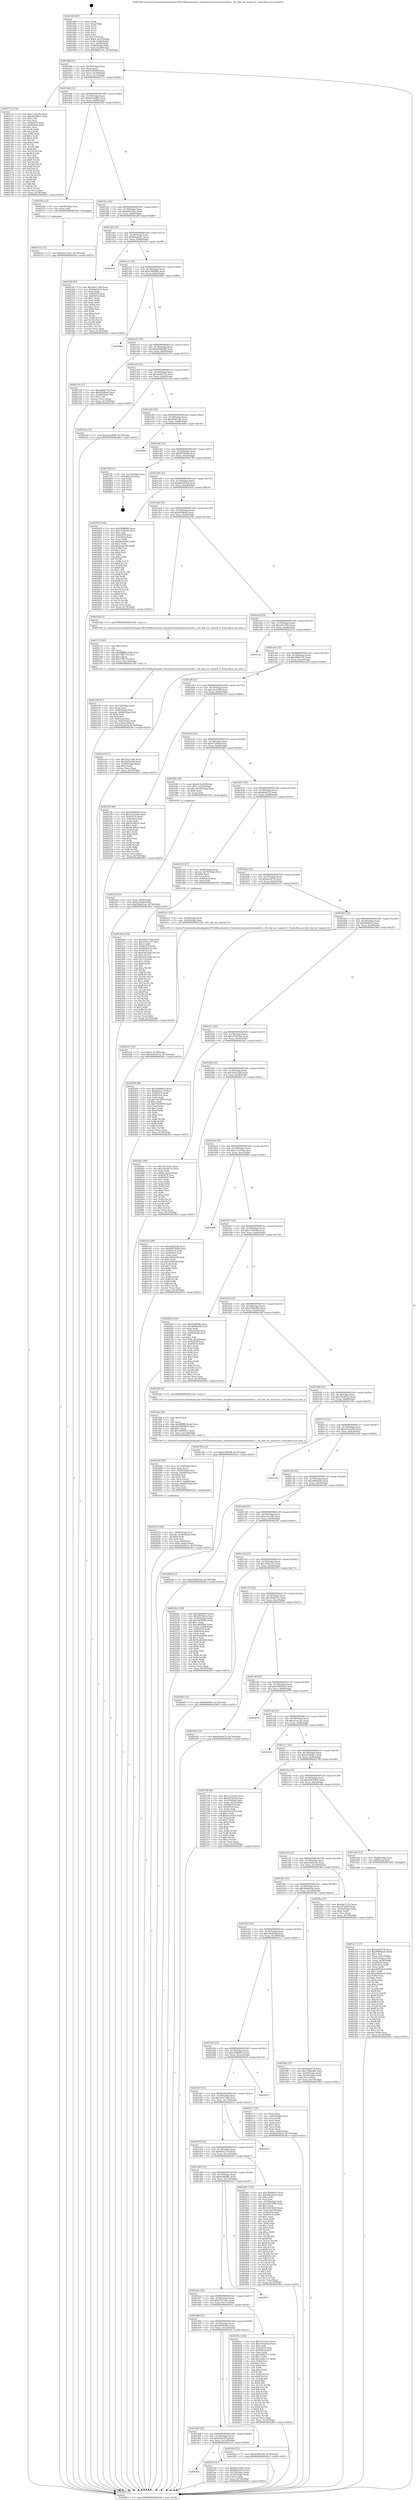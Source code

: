 digraph "0x401990" {
  label = "0x401990 (/mnt/c/Users/mathe/Desktop/tcc/POCII/binaries/extr_linuxdriversnetethernetsfcefx.c_efx_link_set_wanted_fc_Final-ollvm.out::main(0))"
  labelloc = "t"
  node[shape=record]

  Entry [label="",width=0.3,height=0.3,shape=circle,fillcolor=black,style=filled]
  "0x4019bf" [label="{
     0x4019bf [23]\l
     | [instrs]\l
     &nbsp;&nbsp;0x4019bf \<+3\>: mov -0x74(%rbp),%eax\l
     &nbsp;&nbsp;0x4019c2 \<+2\>: mov %eax,%ecx\l
     &nbsp;&nbsp;0x4019c4 \<+6\>: sub $0x874f509f,%ecx\l
     &nbsp;&nbsp;0x4019ca \<+3\>: mov %eax,-0x78(%rbp)\l
     &nbsp;&nbsp;0x4019cd \<+3\>: mov %ecx,-0x7c(%rbp)\l
     &nbsp;&nbsp;0x4019d0 \<+6\>: je 0000000000402712 \<main+0xd82\>\l
  }"]
  "0x402712" [label="{
     0x402712 [134]\l
     | [instrs]\l
     &nbsp;&nbsp;0x402712 \<+5\>: mov $0x113c5c4e,%eax\l
     &nbsp;&nbsp;0x402717 \<+5\>: mov $0x3d5408c1,%ecx\l
     &nbsp;&nbsp;0x40271c \<+2\>: mov $0x1,%dl\l
     &nbsp;&nbsp;0x40271e \<+2\>: xor %esi,%esi\l
     &nbsp;&nbsp;0x402720 \<+7\>: mov 0x405078,%edi\l
     &nbsp;&nbsp;0x402727 \<+8\>: mov 0x405054,%r8d\l
     &nbsp;&nbsp;0x40272f \<+3\>: sub $0x1,%esi\l
     &nbsp;&nbsp;0x402732 \<+3\>: mov %edi,%r9d\l
     &nbsp;&nbsp;0x402735 \<+3\>: add %esi,%r9d\l
     &nbsp;&nbsp;0x402738 \<+4\>: imul %r9d,%edi\l
     &nbsp;&nbsp;0x40273c \<+3\>: and $0x1,%edi\l
     &nbsp;&nbsp;0x40273f \<+3\>: cmp $0x0,%edi\l
     &nbsp;&nbsp;0x402742 \<+4\>: sete %r10b\l
     &nbsp;&nbsp;0x402746 \<+4\>: cmp $0xa,%r8d\l
     &nbsp;&nbsp;0x40274a \<+4\>: setl %r11b\l
     &nbsp;&nbsp;0x40274e \<+3\>: mov %r10b,%bl\l
     &nbsp;&nbsp;0x402751 \<+3\>: xor $0xff,%bl\l
     &nbsp;&nbsp;0x402754 \<+3\>: mov %r11b,%r14b\l
     &nbsp;&nbsp;0x402757 \<+4\>: xor $0xff,%r14b\l
     &nbsp;&nbsp;0x40275b \<+3\>: xor $0x1,%dl\l
     &nbsp;&nbsp;0x40275e \<+3\>: mov %bl,%r15b\l
     &nbsp;&nbsp;0x402761 \<+4\>: and $0xff,%r15b\l
     &nbsp;&nbsp;0x402765 \<+3\>: and %dl,%r10b\l
     &nbsp;&nbsp;0x402768 \<+3\>: mov %r14b,%r12b\l
     &nbsp;&nbsp;0x40276b \<+4\>: and $0xff,%r12b\l
     &nbsp;&nbsp;0x40276f \<+3\>: and %dl,%r11b\l
     &nbsp;&nbsp;0x402772 \<+3\>: or %r10b,%r15b\l
     &nbsp;&nbsp;0x402775 \<+3\>: or %r11b,%r12b\l
     &nbsp;&nbsp;0x402778 \<+3\>: xor %r12b,%r15b\l
     &nbsp;&nbsp;0x40277b \<+3\>: or %r14b,%bl\l
     &nbsp;&nbsp;0x40277e \<+3\>: xor $0xff,%bl\l
     &nbsp;&nbsp;0x402781 \<+3\>: or $0x1,%dl\l
     &nbsp;&nbsp;0x402784 \<+2\>: and %dl,%bl\l
     &nbsp;&nbsp;0x402786 \<+3\>: or %bl,%r15b\l
     &nbsp;&nbsp;0x402789 \<+4\>: test $0x1,%r15b\l
     &nbsp;&nbsp;0x40278d \<+3\>: cmovne %ecx,%eax\l
     &nbsp;&nbsp;0x402790 \<+3\>: mov %eax,-0x74(%rbp)\l
     &nbsp;&nbsp;0x402793 \<+5\>: jmp 00000000004028c5 \<main+0xf35\>\l
  }"]
  "0x4019d6" [label="{
     0x4019d6 [22]\l
     | [instrs]\l
     &nbsp;&nbsp;0x4019d6 \<+5\>: jmp 00000000004019db \<main+0x4b\>\l
     &nbsp;&nbsp;0x4019db \<+3\>: mov -0x78(%rbp),%eax\l
     &nbsp;&nbsp;0x4019de \<+5\>: sub $0x8b3e3082,%eax\l
     &nbsp;&nbsp;0x4019e3 \<+3\>: mov %eax,-0x80(%rbp)\l
     &nbsp;&nbsp;0x4019e6 \<+6\>: je 000000000040250e \<main+0xb7e\>\l
  }"]
  Exit [label="",width=0.3,height=0.3,shape=circle,fillcolor=black,style=filled,peripheries=2]
  "0x40250e" [label="{
     0x40250e [12]\l
     | [instrs]\l
     &nbsp;&nbsp;0x40250e \<+4\>: mov -0x60(%rbp),%rax\l
     &nbsp;&nbsp;0x402512 \<+3\>: mov %rax,%rdi\l
     &nbsp;&nbsp;0x402515 \<+5\>: call 0000000000401030 \<free@plt\>\l
     | [calls]\l
     &nbsp;&nbsp;0x401030 \{1\} (unknown)\l
  }"]
  "0x4019ec" [label="{
     0x4019ec [25]\l
     | [instrs]\l
     &nbsp;&nbsp;0x4019ec \<+5\>: jmp 00000000004019f1 \<main+0x61\>\l
     &nbsp;&nbsp;0x4019f1 \<+3\>: mov -0x78(%rbp),%eax\l
     &nbsp;&nbsp;0x4019f4 \<+5\>: sub $0x8de91b5c,%eax\l
     &nbsp;&nbsp;0x4019f9 \<+6\>: mov %eax,-0x84(%rbp)\l
     &nbsp;&nbsp;0x4019ff \<+6\>: je 00000000004022ff \<main+0x96f\>\l
  }"]
  "0x40251a" [label="{
     0x40251a [12]\l
     | [instrs]\l
     &nbsp;&nbsp;0x40251a \<+7\>: movl $0x6327c6a1,-0x74(%rbp)\l
     &nbsp;&nbsp;0x402521 \<+5\>: jmp 00000000004028c5 \<main+0xf35\>\l
  }"]
  "0x4022ff" [label="{
     0x4022ff [83]\l
     | [instrs]\l
     &nbsp;&nbsp;0x4022ff \<+5\>: mov $0x56417e68,%eax\l
     &nbsp;&nbsp;0x402304 \<+5\>: mov $0xb8e8335,%ecx\l
     &nbsp;&nbsp;0x402309 \<+2\>: xor %edx,%edx\l
     &nbsp;&nbsp;0x40230b \<+7\>: mov 0x405078,%esi\l
     &nbsp;&nbsp;0x402312 \<+7\>: mov 0x405054,%edi\l
     &nbsp;&nbsp;0x402319 \<+3\>: sub $0x1,%edx\l
     &nbsp;&nbsp;0x40231c \<+3\>: mov %esi,%r8d\l
     &nbsp;&nbsp;0x40231f \<+3\>: add %edx,%r8d\l
     &nbsp;&nbsp;0x402322 \<+4\>: imul %r8d,%esi\l
     &nbsp;&nbsp;0x402326 \<+3\>: and $0x1,%esi\l
     &nbsp;&nbsp;0x402329 \<+3\>: cmp $0x0,%esi\l
     &nbsp;&nbsp;0x40232c \<+4\>: sete %r9b\l
     &nbsp;&nbsp;0x402330 \<+3\>: cmp $0xa,%edi\l
     &nbsp;&nbsp;0x402333 \<+4\>: setl %r10b\l
     &nbsp;&nbsp;0x402337 \<+3\>: mov %r9b,%r11b\l
     &nbsp;&nbsp;0x40233a \<+3\>: and %r10b,%r11b\l
     &nbsp;&nbsp;0x40233d \<+3\>: xor %r10b,%r9b\l
     &nbsp;&nbsp;0x402340 \<+3\>: or %r9b,%r11b\l
     &nbsp;&nbsp;0x402343 \<+4\>: test $0x1,%r11b\l
     &nbsp;&nbsp;0x402347 \<+3\>: cmovne %ecx,%eax\l
     &nbsp;&nbsp;0x40234a \<+3\>: mov %eax,-0x74(%rbp)\l
     &nbsp;&nbsp;0x40234d \<+5\>: jmp 00000000004028c5 \<main+0xf35\>\l
  }"]
  "0x401a05" [label="{
     0x401a05 [25]\l
     | [instrs]\l
     &nbsp;&nbsp;0x401a05 \<+5\>: jmp 0000000000401a0a \<main+0x7a\>\l
     &nbsp;&nbsp;0x401a0a \<+3\>: mov -0x78(%rbp),%eax\l
     &nbsp;&nbsp;0x401a0d \<+5\>: sub $0x96eabe41,%eax\l
     &nbsp;&nbsp;0x401a12 \<+6\>: mov %eax,-0x88(%rbp)\l
     &nbsp;&nbsp;0x401a18 \<+6\>: je 0000000000402610 \<main+0xc80\>\l
  }"]
  "0x40236d" [label="{
     0x40236d [150]\l
     | [instrs]\l
     &nbsp;&nbsp;0x40236d \<+5\>: mov $0x56417e68,%edx\l
     &nbsp;&nbsp;0x402372 \<+5\>: mov $0x3393c107,%esi\l
     &nbsp;&nbsp;0x402377 \<+3\>: mov $0x1,%r8b\l
     &nbsp;&nbsp;0x40237a \<+8\>: mov 0x405078,%r9d\l
     &nbsp;&nbsp;0x402382 \<+8\>: mov 0x405054,%r10d\l
     &nbsp;&nbsp;0x40238a \<+3\>: mov %r9d,%r11d\l
     &nbsp;&nbsp;0x40238d \<+7\>: sub $0xf18e1b6b,%r11d\l
     &nbsp;&nbsp;0x402394 \<+4\>: sub $0x1,%r11d\l
     &nbsp;&nbsp;0x402398 \<+7\>: add $0xf18e1b6b,%r11d\l
     &nbsp;&nbsp;0x40239f \<+4\>: imul %r11d,%r9d\l
     &nbsp;&nbsp;0x4023a3 \<+4\>: and $0x1,%r9d\l
     &nbsp;&nbsp;0x4023a7 \<+4\>: cmp $0x0,%r9d\l
     &nbsp;&nbsp;0x4023ab \<+3\>: sete %bl\l
     &nbsp;&nbsp;0x4023ae \<+4\>: cmp $0xa,%r10d\l
     &nbsp;&nbsp;0x4023b2 \<+4\>: setl %r14b\l
     &nbsp;&nbsp;0x4023b6 \<+3\>: mov %bl,%r15b\l
     &nbsp;&nbsp;0x4023b9 \<+4\>: xor $0xff,%r15b\l
     &nbsp;&nbsp;0x4023bd \<+3\>: mov %r14b,%r12b\l
     &nbsp;&nbsp;0x4023c0 \<+4\>: xor $0xff,%r12b\l
     &nbsp;&nbsp;0x4023c4 \<+4\>: xor $0x1,%r8b\l
     &nbsp;&nbsp;0x4023c8 \<+3\>: mov %r15b,%r13b\l
     &nbsp;&nbsp;0x4023cb \<+4\>: and $0xff,%r13b\l
     &nbsp;&nbsp;0x4023cf \<+3\>: and %r8b,%bl\l
     &nbsp;&nbsp;0x4023d2 \<+3\>: mov %r12b,%al\l
     &nbsp;&nbsp;0x4023d5 \<+2\>: and $0xff,%al\l
     &nbsp;&nbsp;0x4023d7 \<+3\>: and %r8b,%r14b\l
     &nbsp;&nbsp;0x4023da \<+3\>: or %bl,%r13b\l
     &nbsp;&nbsp;0x4023dd \<+3\>: or %r14b,%al\l
     &nbsp;&nbsp;0x4023e0 \<+3\>: xor %al,%r13b\l
     &nbsp;&nbsp;0x4023e3 \<+3\>: or %r12b,%r15b\l
     &nbsp;&nbsp;0x4023e6 \<+4\>: xor $0xff,%r15b\l
     &nbsp;&nbsp;0x4023ea \<+4\>: or $0x1,%r8b\l
     &nbsp;&nbsp;0x4023ee \<+3\>: and %r8b,%r15b\l
     &nbsp;&nbsp;0x4023f1 \<+3\>: or %r15b,%r13b\l
     &nbsp;&nbsp;0x4023f4 \<+4\>: test $0x1,%r13b\l
     &nbsp;&nbsp;0x4023f8 \<+3\>: cmovne %esi,%edx\l
     &nbsp;&nbsp;0x4023fb \<+3\>: mov %edx,-0x74(%rbp)\l
     &nbsp;&nbsp;0x4023fe \<+5\>: jmp 00000000004028c5 \<main+0xf35\>\l
  }"]
  "0x402610" [label="{
     0x402610\l
  }", style=dashed]
  "0x401a1e" [label="{
     0x401a1e [25]\l
     | [instrs]\l
     &nbsp;&nbsp;0x401a1e \<+5\>: jmp 0000000000401a23 \<main+0x93\>\l
     &nbsp;&nbsp;0x401a23 \<+3\>: mov -0x78(%rbp),%eax\l
     &nbsp;&nbsp;0x401a26 \<+5\>: sub $0xa780488c,%eax\l
     &nbsp;&nbsp;0x401a2b \<+6\>: mov %eax,-0x8c(%rbp)\l
     &nbsp;&nbsp;0x401a31 \<+6\>: je 000000000040289a \<main+0xf0a\>\l
  }"]
  "0x401ded" [label="{
     0x401ded\l
  }", style=dashed]
  "0x40289a" [label="{
     0x40289a\l
  }", style=dashed]
  "0x401a37" [label="{
     0x401a37 [25]\l
     | [instrs]\l
     &nbsp;&nbsp;0x401a37 \<+5\>: jmp 0000000000401a3c \<main+0xac\>\l
     &nbsp;&nbsp;0x401a3c \<+3\>: mov -0x78(%rbp),%eax\l
     &nbsp;&nbsp;0x401a3f \<+5\>: sub $0xa868be88,%eax\l
     &nbsp;&nbsp;0x401a44 \<+6\>: mov %eax,-0x90(%rbp)\l
     &nbsp;&nbsp;0x401a4a \<+6\>: je 0000000000402150 \<main+0x7c0\>\l
  }"]
  "0x4022e4" [label="{
     0x4022e4 [27]\l
     | [instrs]\l
     &nbsp;&nbsp;0x4022e4 \<+5\>: mov $0x8b3e3082,%eax\l
     &nbsp;&nbsp;0x4022e9 \<+5\>: mov $0x8de91b5c,%ecx\l
     &nbsp;&nbsp;0x4022ee \<+3\>: mov -0x70(%rbp),%edx\l
     &nbsp;&nbsp;0x4022f1 \<+3\>: cmp -0x54(%rbp),%edx\l
     &nbsp;&nbsp;0x4022f4 \<+3\>: cmovl %ecx,%eax\l
     &nbsp;&nbsp;0x4022f7 \<+3\>: mov %eax,-0x74(%rbp)\l
     &nbsp;&nbsp;0x4022fa \<+5\>: jmp 00000000004028c5 \<main+0xf35\>\l
  }"]
  "0x402150" [label="{
     0x402150 [27]\l
     | [instrs]\l
     &nbsp;&nbsp;0x402150 \<+5\>: mov $0xabdd5759,%eax\l
     &nbsp;&nbsp;0x402155 \<+5\>: mov $0xbf5df6a6,%ecx\l
     &nbsp;&nbsp;0x40215a \<+3\>: mov -0x2d(%rbp),%dl\l
     &nbsp;&nbsp;0x40215d \<+3\>: test $0x1,%dl\l
     &nbsp;&nbsp;0x402160 \<+3\>: cmovne %ecx,%eax\l
     &nbsp;&nbsp;0x402163 \<+3\>: mov %eax,-0x74(%rbp)\l
     &nbsp;&nbsp;0x402166 \<+5\>: jmp 00000000004028c5 \<main+0xf35\>\l
  }"]
  "0x401a50" [label="{
     0x401a50 [25]\l
     | [instrs]\l
     &nbsp;&nbsp;0x401a50 \<+5\>: jmp 0000000000401a55 \<main+0xc5\>\l
     &nbsp;&nbsp;0x401a55 \<+3\>: mov -0x78(%rbp),%eax\l
     &nbsp;&nbsp;0x401a58 \<+5\>: sub $0xabdd5759,%eax\l
     &nbsp;&nbsp;0x401a5d \<+6\>: mov %eax,-0x94(%rbp)\l
     &nbsp;&nbsp;0x401a63 \<+6\>: je 00000000004021e8 \<main+0x858\>\l
  }"]
  "0x4022d1" [label="{
     0x4022d1 [19]\l
     | [instrs]\l
     &nbsp;&nbsp;0x4022d1 \<+7\>: movl $0x0,-0x70(%rbp)\l
     &nbsp;&nbsp;0x4022d8 \<+7\>: movl $0x69a0367d,-0x74(%rbp)\l
     &nbsp;&nbsp;0x4022df \<+5\>: jmp 00000000004028c5 \<main+0xf35\>\l
  }"]
  "0x4021e8" [label="{
     0x4021e8 [12]\l
     | [instrs]\l
     &nbsp;&nbsp;0x4021e8 \<+7\>: movl $0xe5ea5f98,-0x74(%rbp)\l
     &nbsp;&nbsp;0x4021ef \<+5\>: jmp 00000000004028c5 \<main+0xf35\>\l
  }"]
  "0x401a69" [label="{
     0x401a69 [25]\l
     | [instrs]\l
     &nbsp;&nbsp;0x401a69 \<+5\>: jmp 0000000000401a6e \<main+0xde\>\l
     &nbsp;&nbsp;0x401a6e \<+3\>: mov -0x78(%rbp),%eax\l
     &nbsp;&nbsp;0x401a71 \<+5\>: sub $0xaf4d253b,%eax\l
     &nbsp;&nbsp;0x401a76 \<+6\>: mov %eax,-0x98(%rbp)\l
     &nbsp;&nbsp;0x401a7c \<+6\>: je 000000000040280b \<main+0xe7b\>\l
  }"]
  "0x402198" [label="{
     0x402198 [47]\l
     | [instrs]\l
     &nbsp;&nbsp;0x402198 \<+6\>: mov -0x134(%rbp),%ecx\l
     &nbsp;&nbsp;0x40219e \<+3\>: imul %eax,%ecx\l
     &nbsp;&nbsp;0x4021a1 \<+4\>: mov -0x60(%rbp),%rsi\l
     &nbsp;&nbsp;0x4021a5 \<+4\>: movslq -0x64(%rbp),%rdi\l
     &nbsp;&nbsp;0x4021a9 \<+4\>: shl $0x4,%rdi\l
     &nbsp;&nbsp;0x4021ad \<+3\>: add %rdi,%rsi\l
     &nbsp;&nbsp;0x4021b0 \<+4\>: mov 0x8(%rsi),%rsi\l
     &nbsp;&nbsp;0x4021b4 \<+4\>: movslq -0x6c(%rbp),%rdi\l
     &nbsp;&nbsp;0x4021b8 \<+3\>: mov %ecx,(%rsi,%rdi,4)\l
     &nbsp;&nbsp;0x4021bb \<+7\>: movl $0x52b2d30f,-0x74(%rbp)\l
     &nbsp;&nbsp;0x4021c2 \<+5\>: jmp 00000000004028c5 \<main+0xf35\>\l
  }"]
  "0x40280b" [label="{
     0x40280b\l
  }", style=dashed]
  "0x401a82" [label="{
     0x401a82 [25]\l
     | [instrs]\l
     &nbsp;&nbsp;0x401a82 \<+5\>: jmp 0000000000401a87 \<main+0xf7\>\l
     &nbsp;&nbsp;0x401a87 \<+3\>: mov -0x78(%rbp),%eax\l
     &nbsp;&nbsp;0x401a8a \<+5\>: sub $0xb97f45ad,%eax\l
     &nbsp;&nbsp;0x401a8f \<+6\>: mov %eax,-0x9c(%rbp)\l
     &nbsp;&nbsp;0x401a95 \<+6\>: je 00000000004027f6 \<main+0xe66\>\l
  }"]
  "0x402170" [label="{
     0x402170 [40]\l
     | [instrs]\l
     &nbsp;&nbsp;0x402170 \<+5\>: mov $0x2,%ecx\l
     &nbsp;&nbsp;0x402175 \<+1\>: cltd\l
     &nbsp;&nbsp;0x402176 \<+2\>: idiv %ecx\l
     &nbsp;&nbsp;0x402178 \<+6\>: imul $0xfffffffe,%edx,%ecx\l
     &nbsp;&nbsp;0x40217e \<+6\>: sub $0x73ff1574,%ecx\l
     &nbsp;&nbsp;0x402184 \<+3\>: add $0x1,%ecx\l
     &nbsp;&nbsp;0x402187 \<+6\>: add $0x73ff1574,%ecx\l
     &nbsp;&nbsp;0x40218d \<+6\>: mov %ecx,-0x134(%rbp)\l
     &nbsp;&nbsp;0x402193 \<+5\>: call 0000000000401160 \<next_i\>\l
     | [calls]\l
     &nbsp;&nbsp;0x401160 \{1\} (/mnt/c/Users/mathe/Desktop/tcc/POCII/binaries/extr_linuxdriversnetethernetsfcefx.c_efx_link_set_wanted_fc_Final-ollvm.out::next_i)\l
  }"]
  "0x4027f6" [label="{
     0x4027f6 [21]\l
     | [instrs]\l
     &nbsp;&nbsp;0x4027f6 \<+3\>: mov -0x2c(%rbp),%eax\l
     &nbsp;&nbsp;0x4027f9 \<+7\>: add $0x118,%rsp\l
     &nbsp;&nbsp;0x402800 \<+1\>: pop %rbx\l
     &nbsp;&nbsp;0x402801 \<+2\>: pop %r12\l
     &nbsp;&nbsp;0x402803 \<+2\>: pop %r13\l
     &nbsp;&nbsp;0x402805 \<+2\>: pop %r14\l
     &nbsp;&nbsp;0x402807 \<+2\>: pop %r15\l
     &nbsp;&nbsp;0x402809 \<+1\>: pop %rbp\l
     &nbsp;&nbsp;0x40280a \<+1\>: ret\l
  }"]
  "0x401a9b" [label="{
     0x401a9b [25]\l
     | [instrs]\l
     &nbsp;&nbsp;0x401a9b \<+5\>: jmp 0000000000401aa0 \<main+0x110\>\l
     &nbsp;&nbsp;0x401aa0 \<+3\>: mov -0x78(%rbp),%eax\l
     &nbsp;&nbsp;0x401aa3 \<+5\>: sub $0xbbb20b1d,%eax\l
     &nbsp;&nbsp;0x401aa8 \<+6\>: mov %eax,-0xa0(%rbp)\l
     &nbsp;&nbsp;0x401aae \<+6\>: je 0000000000402059 \<main+0x6c9\>\l
  }"]
  "0x402033" [label="{
     0x402033 [38]\l
     | [instrs]\l
     &nbsp;&nbsp;0x402033 \<+4\>: mov -0x60(%rbp),%rsi\l
     &nbsp;&nbsp;0x402037 \<+4\>: movslq -0x64(%rbp),%rdi\l
     &nbsp;&nbsp;0x40203b \<+4\>: shl $0x4,%rdi\l
     &nbsp;&nbsp;0x40203f \<+3\>: add %rdi,%rsi\l
     &nbsp;&nbsp;0x402042 \<+4\>: mov %rax,0x8(%rsi)\l
     &nbsp;&nbsp;0x402046 \<+7\>: movl $0x0,-0x6c(%rbp)\l
     &nbsp;&nbsp;0x40204d \<+7\>: movl $0xbbb20b1d,-0x74(%rbp)\l
     &nbsp;&nbsp;0x402054 \<+5\>: jmp 00000000004028c5 \<main+0xf35\>\l
  }"]
  "0x402059" [label="{
     0x402059 [144]\l
     | [instrs]\l
     &nbsp;&nbsp;0x402059 \<+5\>: mov $0x628898fc,%eax\l
     &nbsp;&nbsp;0x40205e \<+5\>: mov $0x115f050d,%ecx\l
     &nbsp;&nbsp;0x402063 \<+2\>: mov $0x1,%dl\l
     &nbsp;&nbsp;0x402065 \<+7\>: mov 0x405078,%esi\l
     &nbsp;&nbsp;0x40206c \<+7\>: mov 0x405054,%edi\l
     &nbsp;&nbsp;0x402073 \<+3\>: mov %esi,%r8d\l
     &nbsp;&nbsp;0x402076 \<+7\>: sub $0xb6cfe959,%r8d\l
     &nbsp;&nbsp;0x40207d \<+4\>: sub $0x1,%r8d\l
     &nbsp;&nbsp;0x402081 \<+7\>: add $0xb6cfe959,%r8d\l
     &nbsp;&nbsp;0x402088 \<+4\>: imul %r8d,%esi\l
     &nbsp;&nbsp;0x40208c \<+3\>: and $0x1,%esi\l
     &nbsp;&nbsp;0x40208f \<+3\>: cmp $0x0,%esi\l
     &nbsp;&nbsp;0x402092 \<+4\>: sete %r9b\l
     &nbsp;&nbsp;0x402096 \<+3\>: cmp $0xa,%edi\l
     &nbsp;&nbsp;0x402099 \<+4\>: setl %r10b\l
     &nbsp;&nbsp;0x40209d \<+3\>: mov %r9b,%r11b\l
     &nbsp;&nbsp;0x4020a0 \<+4\>: xor $0xff,%r11b\l
     &nbsp;&nbsp;0x4020a4 \<+3\>: mov %r10b,%bl\l
     &nbsp;&nbsp;0x4020a7 \<+3\>: xor $0xff,%bl\l
     &nbsp;&nbsp;0x4020aa \<+3\>: xor $0x1,%dl\l
     &nbsp;&nbsp;0x4020ad \<+3\>: mov %r11b,%r14b\l
     &nbsp;&nbsp;0x4020b0 \<+4\>: and $0xff,%r14b\l
     &nbsp;&nbsp;0x4020b4 \<+3\>: and %dl,%r9b\l
     &nbsp;&nbsp;0x4020b7 \<+3\>: mov %bl,%r15b\l
     &nbsp;&nbsp;0x4020ba \<+4\>: and $0xff,%r15b\l
     &nbsp;&nbsp;0x4020be \<+3\>: and %dl,%r10b\l
     &nbsp;&nbsp;0x4020c1 \<+3\>: or %r9b,%r14b\l
     &nbsp;&nbsp;0x4020c4 \<+3\>: or %r10b,%r15b\l
     &nbsp;&nbsp;0x4020c7 \<+3\>: xor %r15b,%r14b\l
     &nbsp;&nbsp;0x4020ca \<+3\>: or %bl,%r11b\l
     &nbsp;&nbsp;0x4020cd \<+4\>: xor $0xff,%r11b\l
     &nbsp;&nbsp;0x4020d1 \<+3\>: or $0x1,%dl\l
     &nbsp;&nbsp;0x4020d4 \<+3\>: and %dl,%r11b\l
     &nbsp;&nbsp;0x4020d7 \<+3\>: or %r11b,%r14b\l
     &nbsp;&nbsp;0x4020da \<+4\>: test $0x1,%r14b\l
     &nbsp;&nbsp;0x4020de \<+3\>: cmovne %ecx,%eax\l
     &nbsp;&nbsp;0x4020e1 \<+3\>: mov %eax,-0x74(%rbp)\l
     &nbsp;&nbsp;0x4020e4 \<+5\>: jmp 00000000004028c5 \<main+0xf35\>\l
  }"]
  "0x401ab4" [label="{
     0x401ab4 [25]\l
     | [instrs]\l
     &nbsp;&nbsp;0x401ab4 \<+5\>: jmp 0000000000401ab9 \<main+0x129\>\l
     &nbsp;&nbsp;0x401ab9 \<+3\>: mov -0x78(%rbp),%eax\l
     &nbsp;&nbsp;0x401abc \<+5\>: sub $0xbf5df6a6,%eax\l
     &nbsp;&nbsp;0x401ac1 \<+6\>: mov %eax,-0xa4(%rbp)\l
     &nbsp;&nbsp;0x401ac7 \<+6\>: je 000000000040216b \<main+0x7db\>\l
  }"]
  "0x402002" [label="{
     0x402002 [49]\l
     | [instrs]\l
     &nbsp;&nbsp;0x402002 \<+6\>: mov -0x130(%rbp),%ecx\l
     &nbsp;&nbsp;0x402008 \<+3\>: imul %eax,%ecx\l
     &nbsp;&nbsp;0x40200b \<+4\>: mov -0x60(%rbp),%rsi\l
     &nbsp;&nbsp;0x40200f \<+4\>: movslq -0x64(%rbp),%rdi\l
     &nbsp;&nbsp;0x402013 \<+4\>: shl $0x4,%rdi\l
     &nbsp;&nbsp;0x402017 \<+3\>: add %rdi,%rsi\l
     &nbsp;&nbsp;0x40201a \<+2\>: mov %ecx,(%rsi)\l
     &nbsp;&nbsp;0x40201c \<+7\>: movl $0x1,-0x68(%rbp)\l
     &nbsp;&nbsp;0x402023 \<+4\>: movslq -0x68(%rbp),%rsi\l
     &nbsp;&nbsp;0x402027 \<+4\>: shl $0x2,%rsi\l
     &nbsp;&nbsp;0x40202b \<+3\>: mov %rsi,%rdi\l
     &nbsp;&nbsp;0x40202e \<+5\>: call 0000000000401050 \<malloc@plt\>\l
     | [calls]\l
     &nbsp;&nbsp;0x401050 \{1\} (unknown)\l
  }"]
  "0x40216b" [label="{
     0x40216b [5]\l
     | [instrs]\l
     &nbsp;&nbsp;0x40216b \<+5\>: call 0000000000401160 \<next_i\>\l
     | [calls]\l
     &nbsp;&nbsp;0x401160 \{1\} (/mnt/c/Users/mathe/Desktop/tcc/POCII/binaries/extr_linuxdriversnetethernetsfcefx.c_efx_link_set_wanted_fc_Final-ollvm.out::next_i)\l
  }"]
  "0x401acd" [label="{
     0x401acd [25]\l
     | [instrs]\l
     &nbsp;&nbsp;0x401acd \<+5\>: jmp 0000000000401ad2 \<main+0x142\>\l
     &nbsp;&nbsp;0x401ad2 \<+3\>: mov -0x78(%rbp),%eax\l
     &nbsp;&nbsp;0x401ad5 \<+5\>: sub $0xc45c185c,%eax\l
     &nbsp;&nbsp;0x401ada \<+6\>: mov %eax,-0xa8(%rbp)\l
     &nbsp;&nbsp;0x401ae0 \<+6\>: je 0000000000402532 \<main+0xba2\>\l
  }"]
  "0x401fda" [label="{
     0x401fda [40]\l
     | [instrs]\l
     &nbsp;&nbsp;0x401fda \<+5\>: mov $0x2,%ecx\l
     &nbsp;&nbsp;0x401fdf \<+1\>: cltd\l
     &nbsp;&nbsp;0x401fe0 \<+2\>: idiv %ecx\l
     &nbsp;&nbsp;0x401fe2 \<+6\>: imul $0xfffffffe,%edx,%ecx\l
     &nbsp;&nbsp;0x401fe8 \<+6\>: add $0x1689897e,%ecx\l
     &nbsp;&nbsp;0x401fee \<+3\>: add $0x1,%ecx\l
     &nbsp;&nbsp;0x401ff1 \<+6\>: sub $0x1689897e,%ecx\l
     &nbsp;&nbsp;0x401ff7 \<+6\>: mov %ecx,-0x130(%rbp)\l
     &nbsp;&nbsp;0x401ffd \<+5\>: call 0000000000401160 \<next_i\>\l
     | [calls]\l
     &nbsp;&nbsp;0x401160 \{1\} (/mnt/c/Users/mathe/Desktop/tcc/POCII/binaries/extr_linuxdriversnetethernetsfcefx.c_efx_link_set_wanted_fc_Final-ollvm.out::next_i)\l
  }"]
  "0x402532" [label="{
     0x402532\l
  }", style=dashed]
  "0x401ae6" [label="{
     0x401ae6 [25]\l
     | [instrs]\l
     &nbsp;&nbsp;0x401ae6 \<+5\>: jmp 0000000000401aeb \<main+0x15b\>\l
     &nbsp;&nbsp;0x401aeb \<+3\>: mov -0x78(%rbp),%eax\l
     &nbsp;&nbsp;0x401aee \<+5\>: sub $0xd885a74c,%eax\l
     &nbsp;&nbsp;0x401af3 \<+6\>: mov %eax,-0xac(%rbp)\l
     &nbsp;&nbsp;0x401af9 \<+6\>: je 0000000000401e29 \<main+0x499\>\l
  }"]
  "0x401fa3" [label="{
     0x401fa3 [23]\l
     | [instrs]\l
     &nbsp;&nbsp;0x401fa3 \<+4\>: mov %rax,-0x60(%rbp)\l
     &nbsp;&nbsp;0x401fa7 \<+7\>: movl $0x0,-0x64(%rbp)\l
     &nbsp;&nbsp;0x401fae \<+7\>: movl $0x50b6d1de,-0x74(%rbp)\l
     &nbsp;&nbsp;0x401fb5 \<+5\>: jmp 00000000004028c5 \<main+0xf35\>\l
  }"]
  "0x401e29" [label="{
     0x401e29 [27]\l
     | [instrs]\l
     &nbsp;&nbsp;0x401e29 \<+5\>: mov $0x10a2c206,%eax\l
     &nbsp;&nbsp;0x401e2e \<+5\>: mov $0x2419a249,%ecx\l
     &nbsp;&nbsp;0x401e33 \<+3\>: mov -0x38(%rbp),%edx\l
     &nbsp;&nbsp;0x401e36 \<+3\>: cmp $0x2,%edx\l
     &nbsp;&nbsp;0x401e39 \<+3\>: cmovne %ecx,%eax\l
     &nbsp;&nbsp;0x401e3c \<+3\>: mov %eax,-0x74(%rbp)\l
     &nbsp;&nbsp;0x401e3f \<+5\>: jmp 00000000004028c5 \<main+0xf35\>\l
  }"]
  "0x401aff" [label="{
     0x401aff [25]\l
     | [instrs]\l
     &nbsp;&nbsp;0x401aff \<+5\>: jmp 0000000000401b04 \<main+0x174\>\l
     &nbsp;&nbsp;0x401b04 \<+3\>: mov -0x78(%rbp),%eax\l
     &nbsp;&nbsp;0x401b07 \<+5\>: sub $0xe5ea5f98,%eax\l
     &nbsp;&nbsp;0x401b0c \<+6\>: mov %eax,-0xb0(%rbp)\l
     &nbsp;&nbsp;0x401b12 \<+6\>: je 00000000004021f4 \<main+0x864\>\l
  }"]
  "0x4028c5" [label="{
     0x4028c5 [5]\l
     | [instrs]\l
     &nbsp;&nbsp;0x4028c5 \<+5\>: jmp 00000000004019bf \<main+0x2f\>\l
  }"]
  "0x401990" [label="{
     0x401990 [47]\l
     | [instrs]\l
     &nbsp;&nbsp;0x401990 \<+1\>: push %rbp\l
     &nbsp;&nbsp;0x401991 \<+3\>: mov %rsp,%rbp\l
     &nbsp;&nbsp;0x401994 \<+2\>: push %r15\l
     &nbsp;&nbsp;0x401996 \<+2\>: push %r14\l
     &nbsp;&nbsp;0x401998 \<+2\>: push %r13\l
     &nbsp;&nbsp;0x40199a \<+2\>: push %r12\l
     &nbsp;&nbsp;0x40199c \<+1\>: push %rbx\l
     &nbsp;&nbsp;0x40199d \<+7\>: sub $0x118,%rsp\l
     &nbsp;&nbsp;0x4019a4 \<+7\>: movl $0x0,-0x3c(%rbp)\l
     &nbsp;&nbsp;0x4019ab \<+3\>: mov %edi,-0x40(%rbp)\l
     &nbsp;&nbsp;0x4019ae \<+4\>: mov %rsi,-0x48(%rbp)\l
     &nbsp;&nbsp;0x4019b2 \<+3\>: mov -0x40(%rbp),%edi\l
     &nbsp;&nbsp;0x4019b5 \<+3\>: mov %edi,-0x38(%rbp)\l
     &nbsp;&nbsp;0x4019b8 \<+7\>: movl $0xd885a74c,-0x74(%rbp)\l
  }"]
  "0x401dd4" [label="{
     0x401dd4 [25]\l
     | [instrs]\l
     &nbsp;&nbsp;0x401dd4 \<+5\>: jmp 0000000000401dd9 \<main+0x449\>\l
     &nbsp;&nbsp;0x401dd9 \<+3\>: mov -0x78(%rbp),%eax\l
     &nbsp;&nbsp;0x401ddc \<+5\>: sub $0x69a0367d,%eax\l
     &nbsp;&nbsp;0x401de1 \<+6\>: mov %eax,-0x124(%rbp)\l
     &nbsp;&nbsp;0x401de7 \<+6\>: je 00000000004022e4 \<main+0x954\>\l
  }"]
  "0x4021f4" [label="{
     0x4021f4 [88]\l
     | [instrs]\l
     &nbsp;&nbsp;0x4021f4 \<+5\>: mov $0x54948910,%eax\l
     &nbsp;&nbsp;0x4021f9 \<+5\>: mov $0x2c3ce244,%ecx\l
     &nbsp;&nbsp;0x4021fe \<+7\>: mov 0x405078,%edx\l
     &nbsp;&nbsp;0x402205 \<+7\>: mov 0x405054,%esi\l
     &nbsp;&nbsp;0x40220c \<+2\>: mov %edx,%edi\l
     &nbsp;&nbsp;0x40220e \<+6\>: add $0xd5ef6b32,%edi\l
     &nbsp;&nbsp;0x402214 \<+3\>: sub $0x1,%edi\l
     &nbsp;&nbsp;0x402217 \<+6\>: sub $0xd5ef6b32,%edi\l
     &nbsp;&nbsp;0x40221d \<+3\>: imul %edi,%edx\l
     &nbsp;&nbsp;0x402220 \<+3\>: and $0x1,%edx\l
     &nbsp;&nbsp;0x402223 \<+3\>: cmp $0x0,%edx\l
     &nbsp;&nbsp;0x402226 \<+4\>: sete %r8b\l
     &nbsp;&nbsp;0x40222a \<+3\>: cmp $0xa,%esi\l
     &nbsp;&nbsp;0x40222d \<+4\>: setl %r9b\l
     &nbsp;&nbsp;0x402231 \<+3\>: mov %r8b,%r10b\l
     &nbsp;&nbsp;0x402234 \<+3\>: and %r9b,%r10b\l
     &nbsp;&nbsp;0x402237 \<+3\>: xor %r9b,%r8b\l
     &nbsp;&nbsp;0x40223a \<+3\>: or %r8b,%r10b\l
     &nbsp;&nbsp;0x40223d \<+4\>: test $0x1,%r10b\l
     &nbsp;&nbsp;0x402241 \<+3\>: cmovne %ecx,%eax\l
     &nbsp;&nbsp;0x402244 \<+3\>: mov %eax,-0x74(%rbp)\l
     &nbsp;&nbsp;0x402247 \<+5\>: jmp 00000000004028c5 \<main+0xf35\>\l
  }"]
  "0x401b18" [label="{
     0x401b18 [25]\l
     | [instrs]\l
     &nbsp;&nbsp;0x401b18 \<+5\>: jmp 0000000000401b1d \<main+0x18d\>\l
     &nbsp;&nbsp;0x401b1d \<+3\>: mov -0x78(%rbp),%eax\l
     &nbsp;&nbsp;0x401b20 \<+5\>: sub $0xef72d8cf,%eax\l
     &nbsp;&nbsp;0x401b25 \<+6\>: mov %eax,-0xb4(%rbp)\l
     &nbsp;&nbsp;0x401b2b \<+6\>: je 0000000000401f85 \<main+0x5f5\>\l
  }"]
  "0x401f5e" [label="{
     0x401f5e [12]\l
     | [instrs]\l
     &nbsp;&nbsp;0x401f5e \<+7\>: movl $0x4c864e34,-0x74(%rbp)\l
     &nbsp;&nbsp;0x401f65 \<+5\>: jmp 00000000004028c5 \<main+0xf35\>\l
  }"]
  "0x401f85" [label="{
     0x401f85 [30]\l
     | [instrs]\l
     &nbsp;&nbsp;0x401f85 \<+7\>: movl $0x64,-0x50(%rbp)\l
     &nbsp;&nbsp;0x401f8c \<+7\>: movl $0x1,-0x54(%rbp)\l
     &nbsp;&nbsp;0x401f93 \<+4\>: movslq -0x54(%rbp),%rax\l
     &nbsp;&nbsp;0x401f97 \<+4\>: shl $0x4,%rax\l
     &nbsp;&nbsp;0x401f9b \<+3\>: mov %rax,%rdi\l
     &nbsp;&nbsp;0x401f9e \<+5\>: call 0000000000401050 \<malloc@plt\>\l
     | [calls]\l
     &nbsp;&nbsp;0x401050 \{1\} (unknown)\l
  }"]
  "0x401b31" [label="{
     0x401b31 [25]\l
     | [instrs]\l
     &nbsp;&nbsp;0x401b31 \<+5\>: jmp 0000000000401b36 \<main+0x1a6\>\l
     &nbsp;&nbsp;0x401b36 \<+3\>: mov -0x78(%rbp),%eax\l
     &nbsp;&nbsp;0x401b39 \<+5\>: sub $0xb8e8335,%eax\l
     &nbsp;&nbsp;0x401b3e \<+6\>: mov %eax,-0xb8(%rbp)\l
     &nbsp;&nbsp;0x401b44 \<+6\>: je 0000000000402352 \<main+0x9c2\>\l
  }"]
  "0x401dbb" [label="{
     0x401dbb [25]\l
     | [instrs]\l
     &nbsp;&nbsp;0x401dbb \<+5\>: jmp 0000000000401dc0 \<main+0x430\>\l
     &nbsp;&nbsp;0x401dc0 \<+3\>: mov -0x78(%rbp),%eax\l
     &nbsp;&nbsp;0x401dc3 \<+5\>: sub $0x69694a43,%eax\l
     &nbsp;&nbsp;0x401dc8 \<+6\>: mov %eax,-0x120(%rbp)\l
     &nbsp;&nbsp;0x401dce \<+6\>: je 0000000000401f5e \<main+0x5ce\>\l
  }"]
  "0x402352" [label="{
     0x402352 [27]\l
     | [instrs]\l
     &nbsp;&nbsp;0x402352 \<+4\>: mov -0x60(%rbp),%rax\l
     &nbsp;&nbsp;0x402356 \<+4\>: movslq -0x70(%rbp),%rcx\l
     &nbsp;&nbsp;0x40235a \<+4\>: shl $0x4,%rcx\l
     &nbsp;&nbsp;0x40235e \<+3\>: add %rcx,%rax\l
     &nbsp;&nbsp;0x402361 \<+4\>: mov 0x8(%rax),%rax\l
     &nbsp;&nbsp;0x402365 \<+3\>: mov %rax,%rdi\l
     &nbsp;&nbsp;0x402368 \<+5\>: call 0000000000401030 \<free@plt\>\l
     | [calls]\l
     &nbsp;&nbsp;0x401030 \{1\} (unknown)\l
  }"]
  "0x401b4a" [label="{
     0x401b4a [25]\l
     | [instrs]\l
     &nbsp;&nbsp;0x401b4a \<+5\>: jmp 0000000000401b4f \<main+0x1bf\>\l
     &nbsp;&nbsp;0x401b4f \<+3\>: mov -0x78(%rbp),%eax\l
     &nbsp;&nbsp;0x401b52 \<+5\>: sub $0xdca4579,%eax\l
     &nbsp;&nbsp;0x401b57 \<+6\>: mov %eax,-0xbc(%rbp)\l
     &nbsp;&nbsp;0x401b5d \<+6\>: je 00000000004022c5 \<main+0x935\>\l
  }"]
  "0x40261c" [label="{
     0x40261c [144]\l
     | [instrs]\l
     &nbsp;&nbsp;0x40261c \<+5\>: mov $0x73e7e5ee,%eax\l
     &nbsp;&nbsp;0x402621 \<+5\>: mov $0x101bd5a4,%ecx\l
     &nbsp;&nbsp;0x402626 \<+2\>: mov $0x1,%dl\l
     &nbsp;&nbsp;0x402628 \<+7\>: mov 0x405078,%esi\l
     &nbsp;&nbsp;0x40262f \<+7\>: mov 0x405054,%edi\l
     &nbsp;&nbsp;0x402636 \<+3\>: mov %esi,%r8d\l
     &nbsp;&nbsp;0x402639 \<+7\>: sub $0x3a49c375,%r8d\l
     &nbsp;&nbsp;0x402640 \<+4\>: sub $0x1,%r8d\l
     &nbsp;&nbsp;0x402644 \<+7\>: add $0x3a49c375,%r8d\l
     &nbsp;&nbsp;0x40264b \<+4\>: imul %r8d,%esi\l
     &nbsp;&nbsp;0x40264f \<+3\>: and $0x1,%esi\l
     &nbsp;&nbsp;0x402652 \<+3\>: cmp $0x0,%esi\l
     &nbsp;&nbsp;0x402655 \<+4\>: sete %r9b\l
     &nbsp;&nbsp;0x402659 \<+3\>: cmp $0xa,%edi\l
     &nbsp;&nbsp;0x40265c \<+4\>: setl %r10b\l
     &nbsp;&nbsp;0x402660 \<+3\>: mov %r9b,%r11b\l
     &nbsp;&nbsp;0x402663 \<+4\>: xor $0xff,%r11b\l
     &nbsp;&nbsp;0x402667 \<+3\>: mov %r10b,%bl\l
     &nbsp;&nbsp;0x40266a \<+3\>: xor $0xff,%bl\l
     &nbsp;&nbsp;0x40266d \<+3\>: xor $0x0,%dl\l
     &nbsp;&nbsp;0x402670 \<+3\>: mov %r11b,%r14b\l
     &nbsp;&nbsp;0x402673 \<+4\>: and $0x0,%r14b\l
     &nbsp;&nbsp;0x402677 \<+3\>: and %dl,%r9b\l
     &nbsp;&nbsp;0x40267a \<+3\>: mov %bl,%r15b\l
     &nbsp;&nbsp;0x40267d \<+4\>: and $0x0,%r15b\l
     &nbsp;&nbsp;0x402681 \<+3\>: and %dl,%r10b\l
     &nbsp;&nbsp;0x402684 \<+3\>: or %r9b,%r14b\l
     &nbsp;&nbsp;0x402687 \<+3\>: or %r10b,%r15b\l
     &nbsp;&nbsp;0x40268a \<+3\>: xor %r15b,%r14b\l
     &nbsp;&nbsp;0x40268d \<+3\>: or %bl,%r11b\l
     &nbsp;&nbsp;0x402690 \<+4\>: xor $0xff,%r11b\l
     &nbsp;&nbsp;0x402694 \<+3\>: or $0x0,%dl\l
     &nbsp;&nbsp;0x402697 \<+3\>: and %dl,%r11b\l
     &nbsp;&nbsp;0x40269a \<+3\>: or %r11b,%r14b\l
     &nbsp;&nbsp;0x40269d \<+4\>: test $0x1,%r14b\l
     &nbsp;&nbsp;0x4026a1 \<+3\>: cmovne %ecx,%eax\l
     &nbsp;&nbsp;0x4026a4 \<+3\>: mov %eax,-0x74(%rbp)\l
     &nbsp;&nbsp;0x4026a7 \<+5\>: jmp 00000000004028c5 \<main+0xf35\>\l
  }"]
  "0x4022c5" [label="{
     0x4022c5 [12]\l
     | [instrs]\l
     &nbsp;&nbsp;0x4022c5 \<+4\>: mov -0x60(%rbp),%rdi\l
     &nbsp;&nbsp;0x4022c9 \<+3\>: mov -0x50(%rbp),%esi\l
     &nbsp;&nbsp;0x4022cc \<+5\>: call 0000000000401240 \<efx_link_set_wanted_fc\>\l
     | [calls]\l
     &nbsp;&nbsp;0x401240 \{1\} (/mnt/c/Users/mathe/Desktop/tcc/POCII/binaries/extr_linuxdriversnetethernetsfcefx.c_efx_link_set_wanted_fc_Final-ollvm.out::efx_link_set_wanted_fc)\l
  }"]
  "0x401b63" [label="{
     0x401b63 [25]\l
     | [instrs]\l
     &nbsp;&nbsp;0x401b63 \<+5\>: jmp 0000000000401b68 \<main+0x1d8\>\l
     &nbsp;&nbsp;0x401b68 \<+3\>: mov -0x78(%rbp),%eax\l
     &nbsp;&nbsp;0x401b6b \<+5\>: sub $0xf060063,%eax\l
     &nbsp;&nbsp;0x401b70 \<+6\>: mov %eax,-0xc0(%rbp)\l
     &nbsp;&nbsp;0x401b76 \<+6\>: je 000000000040240f \<main+0xa7f\>\l
  }"]
  "0x401da2" [label="{
     0x401da2 [25]\l
     | [instrs]\l
     &nbsp;&nbsp;0x401da2 \<+5\>: jmp 0000000000401da7 \<main+0x417\>\l
     &nbsp;&nbsp;0x401da7 \<+3\>: mov -0x78(%rbp),%eax\l
     &nbsp;&nbsp;0x401daa \<+5\>: sub $0x6327c6a1,%eax\l
     &nbsp;&nbsp;0x401daf \<+6\>: mov %eax,-0x11c(%rbp)\l
     &nbsp;&nbsp;0x401db5 \<+6\>: je 000000000040261c \<main+0xc8c\>\l
  }"]
  "0x40240f" [label="{
     0x40240f [88]\l
     | [instrs]\l
     &nbsp;&nbsp;0x40240f \<+5\>: mov $0x398d9014,%eax\l
     &nbsp;&nbsp;0x402414 \<+5\>: mov $0x603a17ef,%ecx\l
     &nbsp;&nbsp;0x402419 \<+7\>: mov 0x405078,%edx\l
     &nbsp;&nbsp;0x402420 \<+7\>: mov 0x405054,%esi\l
     &nbsp;&nbsp;0x402427 \<+2\>: mov %edx,%edi\l
     &nbsp;&nbsp;0x402429 \<+6\>: add $0x79458976,%edi\l
     &nbsp;&nbsp;0x40242f \<+3\>: sub $0x1,%edi\l
     &nbsp;&nbsp;0x402432 \<+6\>: sub $0x79458976,%edi\l
     &nbsp;&nbsp;0x402438 \<+3\>: imul %edi,%edx\l
     &nbsp;&nbsp;0x40243b \<+3\>: and $0x1,%edx\l
     &nbsp;&nbsp;0x40243e \<+3\>: cmp $0x0,%edx\l
     &nbsp;&nbsp;0x402441 \<+4\>: sete %r8b\l
     &nbsp;&nbsp;0x402445 \<+3\>: cmp $0xa,%esi\l
     &nbsp;&nbsp;0x402448 \<+4\>: setl %r9b\l
     &nbsp;&nbsp;0x40244c \<+3\>: mov %r8b,%r10b\l
     &nbsp;&nbsp;0x40244f \<+3\>: and %r9b,%r10b\l
     &nbsp;&nbsp;0x402452 \<+3\>: xor %r9b,%r8b\l
     &nbsp;&nbsp;0x402455 \<+3\>: or %r8b,%r10b\l
     &nbsp;&nbsp;0x402458 \<+4\>: test $0x1,%r10b\l
     &nbsp;&nbsp;0x40245c \<+3\>: cmovne %ecx,%eax\l
     &nbsp;&nbsp;0x40245f \<+3\>: mov %eax,-0x74(%rbp)\l
     &nbsp;&nbsp;0x402462 \<+5\>: jmp 00000000004028c5 \<main+0xf35\>\l
  }"]
  "0x401b7c" [label="{
     0x401b7c [25]\l
     | [instrs]\l
     &nbsp;&nbsp;0x401b7c \<+5\>: jmp 0000000000401b81 \<main+0x1f1\>\l
     &nbsp;&nbsp;0x401b81 \<+3\>: mov -0x78(%rbp),%eax\l
     &nbsp;&nbsp;0x401b84 \<+5\>: sub $0x101bd5a4,%eax\l
     &nbsp;&nbsp;0x401b89 \<+6\>: mov %eax,-0xc4(%rbp)\l
     &nbsp;&nbsp;0x401b8f \<+6\>: je 00000000004026ac \<main+0xd1c\>\l
  }"]
  "0x402827" [label="{
     0x402827\l
  }", style=dashed]
  "0x4026ac" [label="{
     0x4026ac [90]\l
     | [instrs]\l
     &nbsp;&nbsp;0x4026ac \<+5\>: mov $0x73e7e5ee,%eax\l
     &nbsp;&nbsp;0x4026b1 \<+5\>: mov $0x23b2812a,%ecx\l
     &nbsp;&nbsp;0x4026b6 \<+2\>: xor %edx,%edx\l
     &nbsp;&nbsp;0x4026b8 \<+7\>: movl $0x0,-0x3c(%rbp)\l
     &nbsp;&nbsp;0x4026bf \<+7\>: mov 0x405078,%esi\l
     &nbsp;&nbsp;0x4026c6 \<+7\>: mov 0x405054,%edi\l
     &nbsp;&nbsp;0x4026cd \<+3\>: sub $0x1,%edx\l
     &nbsp;&nbsp;0x4026d0 \<+3\>: mov %esi,%r8d\l
     &nbsp;&nbsp;0x4026d3 \<+3\>: add %edx,%r8d\l
     &nbsp;&nbsp;0x4026d6 \<+4\>: imul %r8d,%esi\l
     &nbsp;&nbsp;0x4026da \<+3\>: and $0x1,%esi\l
     &nbsp;&nbsp;0x4026dd \<+3\>: cmp $0x0,%esi\l
     &nbsp;&nbsp;0x4026e0 \<+4\>: sete %r9b\l
     &nbsp;&nbsp;0x4026e4 \<+3\>: cmp $0xa,%edi\l
     &nbsp;&nbsp;0x4026e7 \<+4\>: setl %r10b\l
     &nbsp;&nbsp;0x4026eb \<+3\>: mov %r9b,%r11b\l
     &nbsp;&nbsp;0x4026ee \<+3\>: and %r10b,%r11b\l
     &nbsp;&nbsp;0x4026f1 \<+3\>: xor %r10b,%r9b\l
     &nbsp;&nbsp;0x4026f4 \<+3\>: or %r9b,%r11b\l
     &nbsp;&nbsp;0x4026f7 \<+4\>: test $0x1,%r11b\l
     &nbsp;&nbsp;0x4026fb \<+3\>: cmovne %ecx,%eax\l
     &nbsp;&nbsp;0x4026fe \<+3\>: mov %eax,-0x74(%rbp)\l
     &nbsp;&nbsp;0x402701 \<+5\>: jmp 00000000004028c5 \<main+0xf35\>\l
  }"]
  "0x401b95" [label="{
     0x401b95 [25]\l
     | [instrs]\l
     &nbsp;&nbsp;0x401b95 \<+5\>: jmp 0000000000401b9a \<main+0x20a\>\l
     &nbsp;&nbsp;0x401b9a \<+3\>: mov -0x78(%rbp),%eax\l
     &nbsp;&nbsp;0x401b9d \<+5\>: sub $0x10a2c206,%eax\l
     &nbsp;&nbsp;0x401ba2 \<+6\>: mov %eax,-0xc8(%rbp)\l
     &nbsp;&nbsp;0x401ba8 \<+6\>: je 0000000000401e5c \<main+0x4cc\>\l
  }"]
  "0x401d89" [label="{
     0x401d89 [25]\l
     | [instrs]\l
     &nbsp;&nbsp;0x401d89 \<+5\>: jmp 0000000000401d8e \<main+0x3fe\>\l
     &nbsp;&nbsp;0x401d8e \<+3\>: mov -0x78(%rbp),%eax\l
     &nbsp;&nbsp;0x401d91 \<+5\>: sub $0x628898fc,%eax\l
     &nbsp;&nbsp;0x401d96 \<+6\>: mov %eax,-0x118(%rbp)\l
     &nbsp;&nbsp;0x401d9c \<+6\>: je 0000000000402827 \<main+0xe97\>\l
  }"]
  "0x401e5c" [label="{
     0x401e5c [88]\l
     | [instrs]\l
     &nbsp;&nbsp;0x401e5c \<+5\>: mov $0xaf4d253b,%eax\l
     &nbsp;&nbsp;0x401e61 \<+5\>: mov $0x4967850b,%ecx\l
     &nbsp;&nbsp;0x401e66 \<+7\>: mov 0x405078,%edx\l
     &nbsp;&nbsp;0x401e6d \<+7\>: mov 0x405054,%esi\l
     &nbsp;&nbsp;0x401e74 \<+2\>: mov %edx,%edi\l
     &nbsp;&nbsp;0x401e76 \<+6\>: add $0x52b6634f,%edi\l
     &nbsp;&nbsp;0x401e7c \<+3\>: sub $0x1,%edi\l
     &nbsp;&nbsp;0x401e7f \<+6\>: sub $0x52b6634f,%edi\l
     &nbsp;&nbsp;0x401e85 \<+3\>: imul %edi,%edx\l
     &nbsp;&nbsp;0x401e88 \<+3\>: and $0x1,%edx\l
     &nbsp;&nbsp;0x401e8b \<+3\>: cmp $0x0,%edx\l
     &nbsp;&nbsp;0x401e8e \<+4\>: sete %r8b\l
     &nbsp;&nbsp;0x401e92 \<+3\>: cmp $0xa,%esi\l
     &nbsp;&nbsp;0x401e95 \<+4\>: setl %r9b\l
     &nbsp;&nbsp;0x401e99 \<+3\>: mov %r8b,%r10b\l
     &nbsp;&nbsp;0x401e9c \<+3\>: and %r9b,%r10b\l
     &nbsp;&nbsp;0x401e9f \<+3\>: xor %r9b,%r8b\l
     &nbsp;&nbsp;0x401ea2 \<+3\>: or %r8b,%r10b\l
     &nbsp;&nbsp;0x401ea5 \<+4\>: test $0x1,%r10b\l
     &nbsp;&nbsp;0x401ea9 \<+3\>: cmovne %ecx,%eax\l
     &nbsp;&nbsp;0x401eac \<+3\>: mov %eax,-0x74(%rbp)\l
     &nbsp;&nbsp;0x401eaf \<+5\>: jmp 00000000004028c5 \<main+0xf35\>\l
  }"]
  "0x401bae" [label="{
     0x401bae [25]\l
     | [instrs]\l
     &nbsp;&nbsp;0x401bae \<+5\>: jmp 0000000000401bb3 \<main+0x223\>\l
     &nbsp;&nbsp;0x401bb3 \<+3\>: mov -0x78(%rbp),%eax\l
     &nbsp;&nbsp;0x401bb6 \<+5\>: sub $0x113c5c4e,%eax\l
     &nbsp;&nbsp;0x401bbb \<+6\>: mov %eax,-0xcc(%rbp)\l
     &nbsp;&nbsp;0x401bc1 \<+6\>: je 00000000004028be \<main+0xf2e\>\l
  }"]
  "0x402467" [label="{
     0x402467 [155]\l
     | [instrs]\l
     &nbsp;&nbsp;0x402467 \<+5\>: mov $0x398d9014,%eax\l
     &nbsp;&nbsp;0x40246c \<+5\>: mov $0x34ba932e,%ecx\l
     &nbsp;&nbsp;0x402471 \<+2\>: mov $0x1,%dl\l
     &nbsp;&nbsp;0x402473 \<+2\>: xor %esi,%esi\l
     &nbsp;&nbsp;0x402475 \<+3\>: mov -0x70(%rbp),%edi\l
     &nbsp;&nbsp;0x402478 \<+6\>: add $0x59433903,%edi\l
     &nbsp;&nbsp;0x40247e \<+3\>: add $0x1,%edi\l
     &nbsp;&nbsp;0x402481 \<+6\>: sub $0x59433903,%edi\l
     &nbsp;&nbsp;0x402487 \<+3\>: mov %edi,-0x70(%rbp)\l
     &nbsp;&nbsp;0x40248a \<+7\>: mov 0x405078,%edi\l
     &nbsp;&nbsp;0x402491 \<+8\>: mov 0x405054,%r8d\l
     &nbsp;&nbsp;0x402499 \<+3\>: sub $0x1,%esi\l
     &nbsp;&nbsp;0x40249c \<+3\>: mov %edi,%r9d\l
     &nbsp;&nbsp;0x40249f \<+3\>: add %esi,%r9d\l
     &nbsp;&nbsp;0x4024a2 \<+4\>: imul %r9d,%edi\l
     &nbsp;&nbsp;0x4024a6 \<+3\>: and $0x1,%edi\l
     &nbsp;&nbsp;0x4024a9 \<+3\>: cmp $0x0,%edi\l
     &nbsp;&nbsp;0x4024ac \<+4\>: sete %r10b\l
     &nbsp;&nbsp;0x4024b0 \<+4\>: cmp $0xa,%r8d\l
     &nbsp;&nbsp;0x4024b4 \<+4\>: setl %r11b\l
     &nbsp;&nbsp;0x4024b8 \<+3\>: mov %r10b,%bl\l
     &nbsp;&nbsp;0x4024bb \<+3\>: xor $0xff,%bl\l
     &nbsp;&nbsp;0x4024be \<+3\>: mov %r11b,%r14b\l
     &nbsp;&nbsp;0x4024c1 \<+4\>: xor $0xff,%r14b\l
     &nbsp;&nbsp;0x4024c5 \<+3\>: xor $0x1,%dl\l
     &nbsp;&nbsp;0x4024c8 \<+3\>: mov %bl,%r15b\l
     &nbsp;&nbsp;0x4024cb \<+4\>: and $0xff,%r15b\l
     &nbsp;&nbsp;0x4024cf \<+3\>: and %dl,%r10b\l
     &nbsp;&nbsp;0x4024d2 \<+3\>: mov %r14b,%r12b\l
     &nbsp;&nbsp;0x4024d5 \<+4\>: and $0xff,%r12b\l
     &nbsp;&nbsp;0x4024d9 \<+3\>: and %dl,%r11b\l
     &nbsp;&nbsp;0x4024dc \<+3\>: or %r10b,%r15b\l
     &nbsp;&nbsp;0x4024df \<+3\>: or %r11b,%r12b\l
     &nbsp;&nbsp;0x4024e2 \<+3\>: xor %r12b,%r15b\l
     &nbsp;&nbsp;0x4024e5 \<+3\>: or %r14b,%bl\l
     &nbsp;&nbsp;0x4024e8 \<+3\>: xor $0xff,%bl\l
     &nbsp;&nbsp;0x4024eb \<+3\>: or $0x1,%dl\l
     &nbsp;&nbsp;0x4024ee \<+2\>: and %dl,%bl\l
     &nbsp;&nbsp;0x4024f0 \<+3\>: or %bl,%r15b\l
     &nbsp;&nbsp;0x4024f3 \<+4\>: test $0x1,%r15b\l
     &nbsp;&nbsp;0x4024f7 \<+3\>: cmovne %ecx,%eax\l
     &nbsp;&nbsp;0x4024fa \<+3\>: mov %eax,-0x74(%rbp)\l
     &nbsp;&nbsp;0x4024fd \<+5\>: jmp 00000000004028c5 \<main+0xf35\>\l
  }"]
  "0x4028be" [label="{
     0x4028be\l
  }", style=dashed]
  "0x401bc7" [label="{
     0x401bc7 [25]\l
     | [instrs]\l
     &nbsp;&nbsp;0x401bc7 \<+5\>: jmp 0000000000401bcc \<main+0x23c\>\l
     &nbsp;&nbsp;0x401bcc \<+3\>: mov -0x78(%rbp),%eax\l
     &nbsp;&nbsp;0x401bcf \<+5\>: sub $0x115f050d,%eax\l
     &nbsp;&nbsp;0x401bd4 \<+6\>: mov %eax,-0xd0(%rbp)\l
     &nbsp;&nbsp;0x401bda \<+6\>: je 00000000004020e9 \<main+0x759\>\l
  }"]
  "0x401d70" [label="{
     0x401d70 [25]\l
     | [instrs]\l
     &nbsp;&nbsp;0x401d70 \<+5\>: jmp 0000000000401d75 \<main+0x3e5\>\l
     &nbsp;&nbsp;0x401d75 \<+3\>: mov -0x78(%rbp),%eax\l
     &nbsp;&nbsp;0x401d78 \<+5\>: sub $0x603a17ef,%eax\l
     &nbsp;&nbsp;0x401d7d \<+6\>: mov %eax,-0x114(%rbp)\l
     &nbsp;&nbsp;0x401d83 \<+6\>: je 0000000000402467 \<main+0xad7\>\l
  }"]
  "0x4020e9" [label="{
     0x4020e9 [103]\l
     | [instrs]\l
     &nbsp;&nbsp;0x4020e9 \<+5\>: mov $0x628898fc,%eax\l
     &nbsp;&nbsp;0x4020ee \<+5\>: mov $0xa868be88,%ecx\l
     &nbsp;&nbsp;0x4020f3 \<+2\>: xor %edx,%edx\l
     &nbsp;&nbsp;0x4020f5 \<+3\>: mov -0x6c(%rbp),%esi\l
     &nbsp;&nbsp;0x4020f8 \<+3\>: cmp -0x68(%rbp),%esi\l
     &nbsp;&nbsp;0x4020fb \<+4\>: setl %dil\l
     &nbsp;&nbsp;0x4020ff \<+4\>: and $0x1,%dil\l
     &nbsp;&nbsp;0x402103 \<+4\>: mov %dil,-0x2d(%rbp)\l
     &nbsp;&nbsp;0x402107 \<+7\>: mov 0x405078,%esi\l
     &nbsp;&nbsp;0x40210e \<+8\>: mov 0x405054,%r8d\l
     &nbsp;&nbsp;0x402116 \<+3\>: sub $0x1,%edx\l
     &nbsp;&nbsp;0x402119 \<+3\>: mov %esi,%r9d\l
     &nbsp;&nbsp;0x40211c \<+3\>: add %edx,%r9d\l
     &nbsp;&nbsp;0x40211f \<+4\>: imul %r9d,%esi\l
     &nbsp;&nbsp;0x402123 \<+3\>: and $0x1,%esi\l
     &nbsp;&nbsp;0x402126 \<+3\>: cmp $0x0,%esi\l
     &nbsp;&nbsp;0x402129 \<+4\>: sete %dil\l
     &nbsp;&nbsp;0x40212d \<+4\>: cmp $0xa,%r8d\l
     &nbsp;&nbsp;0x402131 \<+4\>: setl %r10b\l
     &nbsp;&nbsp;0x402135 \<+3\>: mov %dil,%r11b\l
     &nbsp;&nbsp;0x402138 \<+3\>: and %r10b,%r11b\l
     &nbsp;&nbsp;0x40213b \<+3\>: xor %r10b,%dil\l
     &nbsp;&nbsp;0x40213e \<+3\>: or %dil,%r11b\l
     &nbsp;&nbsp;0x402141 \<+4\>: test $0x1,%r11b\l
     &nbsp;&nbsp;0x402145 \<+3\>: cmovne %ecx,%eax\l
     &nbsp;&nbsp;0x402148 \<+3\>: mov %eax,-0x74(%rbp)\l
     &nbsp;&nbsp;0x40214b \<+5\>: jmp 00000000004028c5 \<main+0xf35\>\l
  }"]
  "0x401be0" [label="{
     0x401be0 [25]\l
     | [instrs]\l
     &nbsp;&nbsp;0x401be0 \<+5\>: jmp 0000000000401be5 \<main+0x255\>\l
     &nbsp;&nbsp;0x401be5 \<+3\>: mov -0x78(%rbp),%eax\l
     &nbsp;&nbsp;0x401be8 \<+5\>: sub $0x158bed06,%eax\l
     &nbsp;&nbsp;0x401bed \<+6\>: mov %eax,-0xd4(%rbp)\l
     &nbsp;&nbsp;0x401bf3 \<+6\>: je 0000000000401fd5 \<main+0x645\>\l
  }"]
  "0x402852" [label="{
     0x402852\l
  }", style=dashed]
  "0x401fd5" [label="{
     0x401fd5 [5]\l
     | [instrs]\l
     &nbsp;&nbsp;0x401fd5 \<+5\>: call 0000000000401160 \<next_i\>\l
     | [calls]\l
     &nbsp;&nbsp;0x401160 \{1\} (/mnt/c/Users/mathe/Desktop/tcc/POCII/binaries/extr_linuxdriversnetethernetsfcefx.c_efx_link_set_wanted_fc_Final-ollvm.out::next_i)\l
  }"]
  "0x401bf9" [label="{
     0x401bf9 [25]\l
     | [instrs]\l
     &nbsp;&nbsp;0x401bf9 \<+5\>: jmp 0000000000401bfe \<main+0x26e\>\l
     &nbsp;&nbsp;0x401bfe \<+3\>: mov -0x78(%rbp),%eax\l
     &nbsp;&nbsp;0x401c01 \<+5\>: sub $0x23b2812a,%eax\l
     &nbsp;&nbsp;0x401c06 \<+6\>: mov %eax,-0xd8(%rbp)\l
     &nbsp;&nbsp;0x401c0c \<+6\>: je 0000000000402706 \<main+0xd76\>\l
  }"]
  "0x401d57" [label="{
     0x401d57 [25]\l
     | [instrs]\l
     &nbsp;&nbsp;0x401d57 \<+5\>: jmp 0000000000401d5c \<main+0x3cc\>\l
     &nbsp;&nbsp;0x401d5c \<+3\>: mov -0x78(%rbp),%eax\l
     &nbsp;&nbsp;0x401d5f \<+5\>: sub $0x56417e68,%eax\l
     &nbsp;&nbsp;0x401d64 \<+6\>: mov %eax,-0x110(%rbp)\l
     &nbsp;&nbsp;0x401d6a \<+6\>: je 0000000000402852 \<main+0xec2\>\l
  }"]
  "0x402706" [label="{
     0x402706 [12]\l
     | [instrs]\l
     &nbsp;&nbsp;0x402706 \<+7\>: movl $0x874f509f,-0x74(%rbp)\l
     &nbsp;&nbsp;0x40270d \<+5\>: jmp 00000000004028c5 \<main+0xf35\>\l
  }"]
  "0x401c12" [label="{
     0x401c12 [25]\l
     | [instrs]\l
     &nbsp;&nbsp;0x401c12 \<+5\>: jmp 0000000000401c17 \<main+0x287\>\l
     &nbsp;&nbsp;0x401c17 \<+3\>: mov -0x78(%rbp),%eax\l
     &nbsp;&nbsp;0x401c1a \<+5\>: sub $0x2419a249,%eax\l
     &nbsp;&nbsp;0x401c1f \<+6\>: mov %eax,-0xdc(%rbp)\l
     &nbsp;&nbsp;0x401c25 \<+6\>: je 0000000000401e44 \<main+0x4b4\>\l
  }"]
  "0x402833" [label="{
     0x402833\l
  }", style=dashed]
  "0x401e44" [label="{
     0x401e44\l
  }", style=dashed]
  "0x401c2b" [label="{
     0x401c2b [25]\l
     | [instrs]\l
     &nbsp;&nbsp;0x401c2b \<+5\>: jmp 0000000000401c30 \<main+0x2a0\>\l
     &nbsp;&nbsp;0x401c30 \<+3\>: mov -0x78(%rbp),%eax\l
     &nbsp;&nbsp;0x401c33 \<+5\>: sub $0x28934edc,%eax\l
     &nbsp;&nbsp;0x401c38 \<+6\>: mov %eax,-0xe0(%rbp)\l
     &nbsp;&nbsp;0x401c3e \<+6\>: je 00000000004022b9 \<main+0x929\>\l
  }"]
  "0x401d3e" [label="{
     0x401d3e [25]\l
     | [instrs]\l
     &nbsp;&nbsp;0x401d3e \<+5\>: jmp 0000000000401d43 \<main+0x3b3\>\l
     &nbsp;&nbsp;0x401d43 \<+3\>: mov -0x78(%rbp),%eax\l
     &nbsp;&nbsp;0x401d46 \<+5\>: sub $0x54948910,%eax\l
     &nbsp;&nbsp;0x401d4b \<+6\>: mov %eax,-0x10c(%rbp)\l
     &nbsp;&nbsp;0x401d51 \<+6\>: je 0000000000402833 \<main+0xea3\>\l
  }"]
  "0x4022b9" [label="{
     0x4022b9 [12]\l
     | [instrs]\l
     &nbsp;&nbsp;0x4022b9 \<+7\>: movl $0x50b6d1de,-0x74(%rbp)\l
     &nbsp;&nbsp;0x4022c0 \<+5\>: jmp 00000000004028c5 \<main+0xf35\>\l
  }"]
  "0x401c44" [label="{
     0x401c44 [25]\l
     | [instrs]\l
     &nbsp;&nbsp;0x401c44 \<+5\>: jmp 0000000000401c49 \<main+0x2b9\>\l
     &nbsp;&nbsp;0x401c49 \<+3\>: mov -0x78(%rbp),%eax\l
     &nbsp;&nbsp;0x401c4c \<+5\>: sub $0x2c3ce244,%eax\l
     &nbsp;&nbsp;0x401c51 \<+6\>: mov %eax,-0xe4(%rbp)\l
     &nbsp;&nbsp;0x401c57 \<+6\>: je 000000000040224c \<main+0x8bc\>\l
  }"]
  "0x4021c7" [label="{
     0x4021c7 [33]\l
     | [instrs]\l
     &nbsp;&nbsp;0x4021c7 \<+2\>: xor %eax,%eax\l
     &nbsp;&nbsp;0x4021c9 \<+3\>: mov -0x6c(%rbp),%ecx\l
     &nbsp;&nbsp;0x4021cc \<+2\>: mov %eax,%edx\l
     &nbsp;&nbsp;0x4021ce \<+2\>: sub %ecx,%edx\l
     &nbsp;&nbsp;0x4021d0 \<+2\>: mov %eax,%ecx\l
     &nbsp;&nbsp;0x4021d2 \<+3\>: sub $0x1,%ecx\l
     &nbsp;&nbsp;0x4021d5 \<+2\>: add %ecx,%edx\l
     &nbsp;&nbsp;0x4021d7 \<+2\>: sub %edx,%eax\l
     &nbsp;&nbsp;0x4021d9 \<+3\>: mov %eax,-0x6c(%rbp)\l
     &nbsp;&nbsp;0x4021dc \<+7\>: movl $0xbbb20b1d,-0x74(%rbp)\l
     &nbsp;&nbsp;0x4021e3 \<+5\>: jmp 00000000004028c5 \<main+0xf35\>\l
  }"]
  "0x40224c" [label="{
     0x40224c [109]\l
     | [instrs]\l
     &nbsp;&nbsp;0x40224c \<+5\>: mov $0x54948910,%eax\l
     &nbsp;&nbsp;0x402251 \<+5\>: mov $0x28934edc,%ecx\l
     &nbsp;&nbsp;0x402256 \<+3\>: mov -0x64(%rbp),%edx\l
     &nbsp;&nbsp;0x402259 \<+6\>: add $0xc9693f4b,%edx\l
     &nbsp;&nbsp;0x40225f \<+3\>: add $0x1,%edx\l
     &nbsp;&nbsp;0x402262 \<+6\>: sub $0xc9693f4b,%edx\l
     &nbsp;&nbsp;0x402268 \<+3\>: mov %edx,-0x64(%rbp)\l
     &nbsp;&nbsp;0x40226b \<+7\>: mov 0x405078,%edx\l
     &nbsp;&nbsp;0x402272 \<+7\>: mov 0x405054,%esi\l
     &nbsp;&nbsp;0x402279 \<+2\>: mov %edx,%edi\l
     &nbsp;&nbsp;0x40227b \<+6\>: sub $0x9edd2669,%edi\l
     &nbsp;&nbsp;0x402281 \<+3\>: sub $0x1,%edi\l
     &nbsp;&nbsp;0x402284 \<+6\>: add $0x9edd2669,%edi\l
     &nbsp;&nbsp;0x40228a \<+3\>: imul %edi,%edx\l
     &nbsp;&nbsp;0x40228d \<+3\>: and $0x1,%edx\l
     &nbsp;&nbsp;0x402290 \<+3\>: cmp $0x0,%edx\l
     &nbsp;&nbsp;0x402293 \<+4\>: sete %r8b\l
     &nbsp;&nbsp;0x402297 \<+3\>: cmp $0xa,%esi\l
     &nbsp;&nbsp;0x40229a \<+4\>: setl %r9b\l
     &nbsp;&nbsp;0x40229e \<+3\>: mov %r8b,%r10b\l
     &nbsp;&nbsp;0x4022a1 \<+3\>: and %r9b,%r10b\l
     &nbsp;&nbsp;0x4022a4 \<+3\>: xor %r9b,%r8b\l
     &nbsp;&nbsp;0x4022a7 \<+3\>: or %r8b,%r10b\l
     &nbsp;&nbsp;0x4022aa \<+4\>: test $0x1,%r10b\l
     &nbsp;&nbsp;0x4022ae \<+3\>: cmovne %ecx,%eax\l
     &nbsp;&nbsp;0x4022b1 \<+3\>: mov %eax,-0x74(%rbp)\l
     &nbsp;&nbsp;0x4022b4 \<+5\>: jmp 00000000004028c5 \<main+0xf35\>\l
  }"]
  "0x401c5d" [label="{
     0x401c5d [25]\l
     | [instrs]\l
     &nbsp;&nbsp;0x401c5d \<+5\>: jmp 0000000000401c62 \<main+0x2d2\>\l
     &nbsp;&nbsp;0x401c62 \<+3\>: mov -0x78(%rbp),%eax\l
     &nbsp;&nbsp;0x401c65 \<+5\>: sub $0x3393c107,%eax\l
     &nbsp;&nbsp;0x401c6a \<+6\>: mov %eax,-0xe8(%rbp)\l
     &nbsp;&nbsp;0x401c70 \<+6\>: je 0000000000402403 \<main+0xa73\>\l
  }"]
  "0x401d25" [label="{
     0x401d25 [25]\l
     | [instrs]\l
     &nbsp;&nbsp;0x401d25 \<+5\>: jmp 0000000000401d2a \<main+0x39a\>\l
     &nbsp;&nbsp;0x401d2a \<+3\>: mov -0x78(%rbp),%eax\l
     &nbsp;&nbsp;0x401d2d \<+5\>: sub $0x52b2d30f,%eax\l
     &nbsp;&nbsp;0x401d32 \<+6\>: mov %eax,-0x108(%rbp)\l
     &nbsp;&nbsp;0x401d38 \<+6\>: je 00000000004021c7 \<main+0x837\>\l
  }"]
  "0x402403" [label="{
     0x402403 [12]\l
     | [instrs]\l
     &nbsp;&nbsp;0x402403 \<+7\>: movl $0xf060063,-0x74(%rbp)\l
     &nbsp;&nbsp;0x40240a \<+5\>: jmp 00000000004028c5 \<main+0xf35\>\l
  }"]
  "0x401c76" [label="{
     0x401c76 [25]\l
     | [instrs]\l
     &nbsp;&nbsp;0x401c76 \<+5\>: jmp 0000000000401c7b \<main+0x2eb\>\l
     &nbsp;&nbsp;0x401c7b \<+3\>: mov -0x78(%rbp),%eax\l
     &nbsp;&nbsp;0x401c7e \<+5\>: sub $0x34ba932e,%eax\l
     &nbsp;&nbsp;0x401c83 \<+6\>: mov %eax,-0xec(%rbp)\l
     &nbsp;&nbsp;0x401c89 \<+6\>: je 0000000000402502 \<main+0xb72\>\l
  }"]
  "0x401fba" [label="{
     0x401fba [27]\l
     | [instrs]\l
     &nbsp;&nbsp;0x401fba \<+5\>: mov $0xdca4579,%eax\l
     &nbsp;&nbsp;0x401fbf \<+5\>: mov $0x158bed06,%ecx\l
     &nbsp;&nbsp;0x401fc4 \<+3\>: mov -0x64(%rbp),%edx\l
     &nbsp;&nbsp;0x401fc7 \<+3\>: cmp -0x54(%rbp),%edx\l
     &nbsp;&nbsp;0x401fca \<+3\>: cmovl %ecx,%eax\l
     &nbsp;&nbsp;0x401fcd \<+3\>: mov %eax,-0x74(%rbp)\l
     &nbsp;&nbsp;0x401fd0 \<+5\>: jmp 00000000004028c5 \<main+0xf35\>\l
  }"]
  "0x402502" [label="{
     0x402502 [12]\l
     | [instrs]\l
     &nbsp;&nbsp;0x402502 \<+7\>: movl $0x69a0367d,-0x74(%rbp)\l
     &nbsp;&nbsp;0x402509 \<+5\>: jmp 00000000004028c5 \<main+0xf35\>\l
  }"]
  "0x401c8f" [label="{
     0x401c8f [25]\l
     | [instrs]\l
     &nbsp;&nbsp;0x401c8f \<+5\>: jmp 0000000000401c94 \<main+0x304\>\l
     &nbsp;&nbsp;0x401c94 \<+3\>: mov -0x78(%rbp),%eax\l
     &nbsp;&nbsp;0x401c97 \<+5\>: sub $0x398d9014,%eax\l
     &nbsp;&nbsp;0x401c9c \<+6\>: mov %eax,-0xf0(%rbp)\l
     &nbsp;&nbsp;0x401ca2 \<+6\>: je 0000000000402879 \<main+0xee9\>\l
  }"]
  "0x401d0c" [label="{
     0x401d0c [25]\l
     | [instrs]\l
     &nbsp;&nbsp;0x401d0c \<+5\>: jmp 0000000000401d11 \<main+0x381\>\l
     &nbsp;&nbsp;0x401d11 \<+3\>: mov -0x78(%rbp),%eax\l
     &nbsp;&nbsp;0x401d14 \<+5\>: sub $0x50b6d1de,%eax\l
     &nbsp;&nbsp;0x401d19 \<+6\>: mov %eax,-0x104(%rbp)\l
     &nbsp;&nbsp;0x401d1f \<+6\>: je 0000000000401fba \<main+0x62a\>\l
  }"]
  "0x402879" [label="{
     0x402879\l
  }", style=dashed]
  "0x401ca8" [label="{
     0x401ca8 [25]\l
     | [instrs]\l
     &nbsp;&nbsp;0x401ca8 \<+5\>: jmp 0000000000401cad \<main+0x31d\>\l
     &nbsp;&nbsp;0x401cad \<+3\>: mov -0x78(%rbp),%eax\l
     &nbsp;&nbsp;0x401cb0 \<+5\>: sub $0x3a1acc4c,%eax\l
     &nbsp;&nbsp;0x401cb5 \<+6\>: mov %eax,-0xf4(%rbp)\l
     &nbsp;&nbsp;0x401cbb \<+6\>: je 0000000000402585 \<main+0xbf5\>\l
  }"]
  "0x401f6a" [label="{
     0x401f6a [27]\l
     | [instrs]\l
     &nbsp;&nbsp;0x401f6a \<+5\>: mov $0x6bc7c72c,%eax\l
     &nbsp;&nbsp;0x401f6f \<+5\>: mov $0xef72d8cf,%ecx\l
     &nbsp;&nbsp;0x401f74 \<+3\>: mov -0x34(%rbp),%edx\l
     &nbsp;&nbsp;0x401f77 \<+3\>: cmp $0x0,%edx\l
     &nbsp;&nbsp;0x401f7a \<+3\>: cmove %ecx,%eax\l
     &nbsp;&nbsp;0x401f7d \<+3\>: mov %eax,-0x74(%rbp)\l
     &nbsp;&nbsp;0x401f80 \<+5\>: jmp 00000000004028c5 \<main+0xf35\>\l
  }"]
  "0x402585" [label="{
     0x402585\l
  }", style=dashed]
  "0x401cc1" [label="{
     0x401cc1 [25]\l
     | [instrs]\l
     &nbsp;&nbsp;0x401cc1 \<+5\>: jmp 0000000000401cc6 \<main+0x336\>\l
     &nbsp;&nbsp;0x401cc6 \<+3\>: mov -0x78(%rbp),%eax\l
     &nbsp;&nbsp;0x401cc9 \<+5\>: sub $0x3d5408c1,%eax\l
     &nbsp;&nbsp;0x401cce \<+6\>: mov %eax,-0xf8(%rbp)\l
     &nbsp;&nbsp;0x401cd4 \<+6\>: je 0000000000402798 \<main+0xe08\>\l
  }"]
  "0x401ec1" [label="{
     0x401ec1 [157]\l
     | [instrs]\l
     &nbsp;&nbsp;0x401ec1 \<+5\>: mov $0xaf4d253b,%ecx\l
     &nbsp;&nbsp;0x401ec6 \<+5\>: mov $0x69694a43,%edx\l
     &nbsp;&nbsp;0x401ecb \<+3\>: mov $0x1,%sil\l
     &nbsp;&nbsp;0x401ece \<+3\>: mov %eax,-0x4c(%rbp)\l
     &nbsp;&nbsp;0x401ed1 \<+3\>: mov -0x4c(%rbp),%eax\l
     &nbsp;&nbsp;0x401ed4 \<+3\>: mov %eax,-0x34(%rbp)\l
     &nbsp;&nbsp;0x401ed7 \<+7\>: mov 0x405078,%eax\l
     &nbsp;&nbsp;0x401ede \<+8\>: mov 0x405054,%r8d\l
     &nbsp;&nbsp;0x401ee6 \<+3\>: mov %eax,%r9d\l
     &nbsp;&nbsp;0x401ee9 \<+7\>: sub $0xe9d020e9,%r9d\l
     &nbsp;&nbsp;0x401ef0 \<+4\>: sub $0x1,%r9d\l
     &nbsp;&nbsp;0x401ef4 \<+7\>: add $0xe9d020e9,%r9d\l
     &nbsp;&nbsp;0x401efb \<+4\>: imul %r9d,%eax\l
     &nbsp;&nbsp;0x401eff \<+3\>: and $0x1,%eax\l
     &nbsp;&nbsp;0x401f02 \<+3\>: cmp $0x0,%eax\l
     &nbsp;&nbsp;0x401f05 \<+4\>: sete %r10b\l
     &nbsp;&nbsp;0x401f09 \<+4\>: cmp $0xa,%r8d\l
     &nbsp;&nbsp;0x401f0d \<+4\>: setl %r11b\l
     &nbsp;&nbsp;0x401f11 \<+3\>: mov %r10b,%bl\l
     &nbsp;&nbsp;0x401f14 \<+3\>: xor $0xff,%bl\l
     &nbsp;&nbsp;0x401f17 \<+3\>: mov %r11b,%r14b\l
     &nbsp;&nbsp;0x401f1a \<+4\>: xor $0xff,%r14b\l
     &nbsp;&nbsp;0x401f1e \<+4\>: xor $0x1,%sil\l
     &nbsp;&nbsp;0x401f22 \<+3\>: mov %bl,%r15b\l
     &nbsp;&nbsp;0x401f25 \<+4\>: and $0xff,%r15b\l
     &nbsp;&nbsp;0x401f29 \<+3\>: and %sil,%r10b\l
     &nbsp;&nbsp;0x401f2c \<+3\>: mov %r14b,%r12b\l
     &nbsp;&nbsp;0x401f2f \<+4\>: and $0xff,%r12b\l
     &nbsp;&nbsp;0x401f33 \<+3\>: and %sil,%r11b\l
     &nbsp;&nbsp;0x401f36 \<+3\>: or %r10b,%r15b\l
     &nbsp;&nbsp;0x401f39 \<+3\>: or %r11b,%r12b\l
     &nbsp;&nbsp;0x401f3c \<+3\>: xor %r12b,%r15b\l
     &nbsp;&nbsp;0x401f3f \<+3\>: or %r14b,%bl\l
     &nbsp;&nbsp;0x401f42 \<+3\>: xor $0xff,%bl\l
     &nbsp;&nbsp;0x401f45 \<+4\>: or $0x1,%sil\l
     &nbsp;&nbsp;0x401f49 \<+3\>: and %sil,%bl\l
     &nbsp;&nbsp;0x401f4c \<+3\>: or %bl,%r15b\l
     &nbsp;&nbsp;0x401f4f \<+4\>: test $0x1,%r15b\l
     &nbsp;&nbsp;0x401f53 \<+3\>: cmovne %edx,%ecx\l
     &nbsp;&nbsp;0x401f56 \<+3\>: mov %ecx,-0x74(%rbp)\l
     &nbsp;&nbsp;0x401f59 \<+5\>: jmp 00000000004028c5 \<main+0xf35\>\l
  }"]
  "0x402798" [label="{
     0x402798 [94]\l
     | [instrs]\l
     &nbsp;&nbsp;0x402798 \<+5\>: mov $0x113c5c4e,%eax\l
     &nbsp;&nbsp;0x40279d \<+5\>: mov $0xb97f45ad,%ecx\l
     &nbsp;&nbsp;0x4027a2 \<+3\>: mov -0x3c(%rbp),%edx\l
     &nbsp;&nbsp;0x4027a5 \<+3\>: mov %edx,-0x2c(%rbp)\l
     &nbsp;&nbsp;0x4027a8 \<+7\>: mov 0x405078,%edx\l
     &nbsp;&nbsp;0x4027af \<+7\>: mov 0x405054,%esi\l
     &nbsp;&nbsp;0x4027b6 \<+2\>: mov %edx,%edi\l
     &nbsp;&nbsp;0x4027b8 \<+6\>: sub $0xf3ac0258,%edi\l
     &nbsp;&nbsp;0x4027be \<+3\>: sub $0x1,%edi\l
     &nbsp;&nbsp;0x4027c1 \<+6\>: add $0xf3ac0258,%edi\l
     &nbsp;&nbsp;0x4027c7 \<+3\>: imul %edi,%edx\l
     &nbsp;&nbsp;0x4027ca \<+3\>: and $0x1,%edx\l
     &nbsp;&nbsp;0x4027cd \<+3\>: cmp $0x0,%edx\l
     &nbsp;&nbsp;0x4027d0 \<+4\>: sete %r8b\l
     &nbsp;&nbsp;0x4027d4 \<+3\>: cmp $0xa,%esi\l
     &nbsp;&nbsp;0x4027d7 \<+4\>: setl %r9b\l
     &nbsp;&nbsp;0x4027db \<+3\>: mov %r8b,%r10b\l
     &nbsp;&nbsp;0x4027de \<+3\>: and %r9b,%r10b\l
     &nbsp;&nbsp;0x4027e1 \<+3\>: xor %r9b,%r8b\l
     &nbsp;&nbsp;0x4027e4 \<+3\>: or %r8b,%r10b\l
     &nbsp;&nbsp;0x4027e7 \<+4\>: test $0x1,%r10b\l
     &nbsp;&nbsp;0x4027eb \<+3\>: cmovne %ecx,%eax\l
     &nbsp;&nbsp;0x4027ee \<+3\>: mov %eax,-0x74(%rbp)\l
     &nbsp;&nbsp;0x4027f1 \<+5\>: jmp 00000000004028c5 \<main+0xf35\>\l
  }"]
  "0x401cda" [label="{
     0x401cda [25]\l
     | [instrs]\l
     &nbsp;&nbsp;0x401cda \<+5\>: jmp 0000000000401cdf \<main+0x34f\>\l
     &nbsp;&nbsp;0x401cdf \<+3\>: mov -0x78(%rbp),%eax\l
     &nbsp;&nbsp;0x401ce2 \<+5\>: sub $0x4967850b,%eax\l
     &nbsp;&nbsp;0x401ce7 \<+6\>: mov %eax,-0xfc(%rbp)\l
     &nbsp;&nbsp;0x401ced \<+6\>: je 0000000000401eb4 \<main+0x524\>\l
  }"]
  "0x401cf3" [label="{
     0x401cf3 [25]\l
     | [instrs]\l
     &nbsp;&nbsp;0x401cf3 \<+5\>: jmp 0000000000401cf8 \<main+0x368\>\l
     &nbsp;&nbsp;0x401cf8 \<+3\>: mov -0x78(%rbp),%eax\l
     &nbsp;&nbsp;0x401cfb \<+5\>: sub $0x4c864e34,%eax\l
     &nbsp;&nbsp;0x401d00 \<+6\>: mov %eax,-0x100(%rbp)\l
     &nbsp;&nbsp;0x401d06 \<+6\>: je 0000000000401f6a \<main+0x5da\>\l
  }"]
  "0x401eb4" [label="{
     0x401eb4 [13]\l
     | [instrs]\l
     &nbsp;&nbsp;0x401eb4 \<+4\>: mov -0x48(%rbp),%rax\l
     &nbsp;&nbsp;0x401eb8 \<+4\>: mov 0x8(%rax),%rdi\l
     &nbsp;&nbsp;0x401ebc \<+5\>: call 0000000000401060 \<atoi@plt\>\l
     | [calls]\l
     &nbsp;&nbsp;0x401060 \{1\} (unknown)\l
  }"]
  Entry -> "0x401990" [label=" 1"]
  "0x4019bf" -> "0x402712" [label=" 1"]
  "0x4019bf" -> "0x4019d6" [label=" 36"]
  "0x4027f6" -> Exit [label=" 1"]
  "0x4019d6" -> "0x40250e" [label=" 1"]
  "0x4019d6" -> "0x4019ec" [label=" 35"]
  "0x402798" -> "0x4028c5" [label=" 1"]
  "0x4019ec" -> "0x4022ff" [label=" 1"]
  "0x4019ec" -> "0x401a05" [label=" 34"]
  "0x402712" -> "0x4028c5" [label=" 1"]
  "0x401a05" -> "0x402610" [label=" 0"]
  "0x401a05" -> "0x401a1e" [label=" 34"]
  "0x402706" -> "0x4028c5" [label=" 1"]
  "0x401a1e" -> "0x40289a" [label=" 0"]
  "0x401a1e" -> "0x401a37" [label=" 34"]
  "0x4026ac" -> "0x4028c5" [label=" 1"]
  "0x401a37" -> "0x402150" [label=" 2"]
  "0x401a37" -> "0x401a50" [label=" 32"]
  "0x40261c" -> "0x4028c5" [label=" 1"]
  "0x401a50" -> "0x4021e8" [label=" 1"]
  "0x401a50" -> "0x401a69" [label=" 31"]
  "0x40250e" -> "0x40251a" [label=" 1"]
  "0x401a69" -> "0x40280b" [label=" 0"]
  "0x401a69" -> "0x401a82" [label=" 31"]
  "0x402502" -> "0x4028c5" [label=" 1"]
  "0x401a82" -> "0x4027f6" [label=" 1"]
  "0x401a82" -> "0x401a9b" [label=" 30"]
  "0x402467" -> "0x4028c5" [label=" 1"]
  "0x401a9b" -> "0x402059" [label=" 2"]
  "0x401a9b" -> "0x401ab4" [label=" 28"]
  "0x40240f" -> "0x4028c5" [label=" 1"]
  "0x401ab4" -> "0x40216b" [label=" 1"]
  "0x401ab4" -> "0x401acd" [label=" 27"]
  "0x402403" -> "0x4028c5" [label=" 1"]
  "0x401acd" -> "0x402532" [label=" 0"]
  "0x401acd" -> "0x401ae6" [label=" 27"]
  "0x40236d" -> "0x4028c5" [label=" 1"]
  "0x401ae6" -> "0x401e29" [label=" 1"]
  "0x401ae6" -> "0x401aff" [label=" 26"]
  "0x401e29" -> "0x4028c5" [label=" 1"]
  "0x401990" -> "0x4019bf" [label=" 1"]
  "0x4028c5" -> "0x4019bf" [label=" 36"]
  "0x402352" -> "0x40236d" [label=" 1"]
  "0x401aff" -> "0x4021f4" [label=" 1"]
  "0x401aff" -> "0x401b18" [label=" 25"]
  "0x4022ff" -> "0x4028c5" [label=" 1"]
  "0x401b18" -> "0x401f85" [label=" 1"]
  "0x401b18" -> "0x401b31" [label=" 24"]
  "0x4022e4" -> "0x4028c5" [label=" 2"]
  "0x401b31" -> "0x402352" [label=" 1"]
  "0x401b31" -> "0x401b4a" [label=" 23"]
  "0x401dd4" -> "0x4022e4" [label=" 2"]
  "0x401b4a" -> "0x4022c5" [label=" 1"]
  "0x401b4a" -> "0x401b63" [label=" 22"]
  "0x40251a" -> "0x4028c5" [label=" 1"]
  "0x401b63" -> "0x40240f" [label=" 1"]
  "0x401b63" -> "0x401b7c" [label=" 21"]
  "0x4022c5" -> "0x4022d1" [label=" 1"]
  "0x401b7c" -> "0x4026ac" [label=" 1"]
  "0x401b7c" -> "0x401b95" [label=" 20"]
  "0x4022b9" -> "0x4028c5" [label=" 1"]
  "0x401b95" -> "0x401e5c" [label=" 1"]
  "0x401b95" -> "0x401bae" [label=" 19"]
  "0x401e5c" -> "0x4028c5" [label=" 1"]
  "0x4021f4" -> "0x4028c5" [label=" 1"]
  "0x401bae" -> "0x4028be" [label=" 0"]
  "0x401bae" -> "0x401bc7" [label=" 19"]
  "0x4021e8" -> "0x4028c5" [label=" 1"]
  "0x401bc7" -> "0x4020e9" [label=" 2"]
  "0x401bc7" -> "0x401be0" [label=" 17"]
  "0x402198" -> "0x4028c5" [label=" 1"]
  "0x401be0" -> "0x401fd5" [label=" 1"]
  "0x401be0" -> "0x401bf9" [label=" 16"]
  "0x402170" -> "0x402198" [label=" 1"]
  "0x401bf9" -> "0x402706" [label=" 1"]
  "0x401bf9" -> "0x401c12" [label=" 15"]
  "0x402150" -> "0x4028c5" [label=" 2"]
  "0x401c12" -> "0x401e44" [label=" 0"]
  "0x401c12" -> "0x401c2b" [label=" 15"]
  "0x4020e9" -> "0x4028c5" [label=" 2"]
  "0x401c2b" -> "0x4022b9" [label=" 1"]
  "0x401c2b" -> "0x401c44" [label=" 14"]
  "0x402033" -> "0x4028c5" [label=" 1"]
  "0x401c44" -> "0x40224c" [label=" 1"]
  "0x401c44" -> "0x401c5d" [label=" 13"]
  "0x402002" -> "0x402033" [label=" 1"]
  "0x401c5d" -> "0x402403" [label=" 1"]
  "0x401c5d" -> "0x401c76" [label=" 12"]
  "0x401fd5" -> "0x401fda" [label=" 1"]
  "0x401c76" -> "0x402502" [label=" 1"]
  "0x401c76" -> "0x401c8f" [label=" 11"]
  "0x401fba" -> "0x4028c5" [label=" 2"]
  "0x401c8f" -> "0x402879" [label=" 0"]
  "0x401c8f" -> "0x401ca8" [label=" 11"]
  "0x401f85" -> "0x401fa3" [label=" 1"]
  "0x401ca8" -> "0x402585" [label=" 0"]
  "0x401ca8" -> "0x401cc1" [label=" 11"]
  "0x401f6a" -> "0x4028c5" [label=" 1"]
  "0x401cc1" -> "0x402798" [label=" 1"]
  "0x401cc1" -> "0x401cda" [label=" 10"]
  "0x401dbb" -> "0x401dd4" [label=" 2"]
  "0x401cda" -> "0x401eb4" [label=" 1"]
  "0x401cda" -> "0x401cf3" [label=" 9"]
  "0x401eb4" -> "0x401ec1" [label=" 1"]
  "0x401ec1" -> "0x4028c5" [label=" 1"]
  "0x401f5e" -> "0x4028c5" [label=" 1"]
  "0x401cf3" -> "0x401f6a" [label=" 1"]
  "0x401cf3" -> "0x401d0c" [label=" 8"]
  "0x401fa3" -> "0x4028c5" [label=" 1"]
  "0x401d0c" -> "0x401fba" [label=" 2"]
  "0x401d0c" -> "0x401d25" [label=" 6"]
  "0x401fda" -> "0x402002" [label=" 1"]
  "0x401d25" -> "0x4021c7" [label=" 1"]
  "0x401d25" -> "0x401d3e" [label=" 5"]
  "0x402059" -> "0x4028c5" [label=" 2"]
  "0x401d3e" -> "0x402833" [label=" 0"]
  "0x401d3e" -> "0x401d57" [label=" 5"]
  "0x40216b" -> "0x402170" [label=" 1"]
  "0x401d57" -> "0x402852" [label=" 0"]
  "0x401d57" -> "0x401d70" [label=" 5"]
  "0x4021c7" -> "0x4028c5" [label=" 1"]
  "0x401d70" -> "0x402467" [label=" 1"]
  "0x401d70" -> "0x401d89" [label=" 4"]
  "0x40224c" -> "0x4028c5" [label=" 1"]
  "0x401d89" -> "0x402827" [label=" 0"]
  "0x401d89" -> "0x401da2" [label=" 4"]
  "0x4022d1" -> "0x4028c5" [label=" 1"]
  "0x401da2" -> "0x40261c" [label=" 1"]
  "0x401da2" -> "0x401dbb" [label=" 3"]
  "0x401dd4" -> "0x401ded" [label=" 0"]
  "0x401dbb" -> "0x401f5e" [label=" 1"]
}
